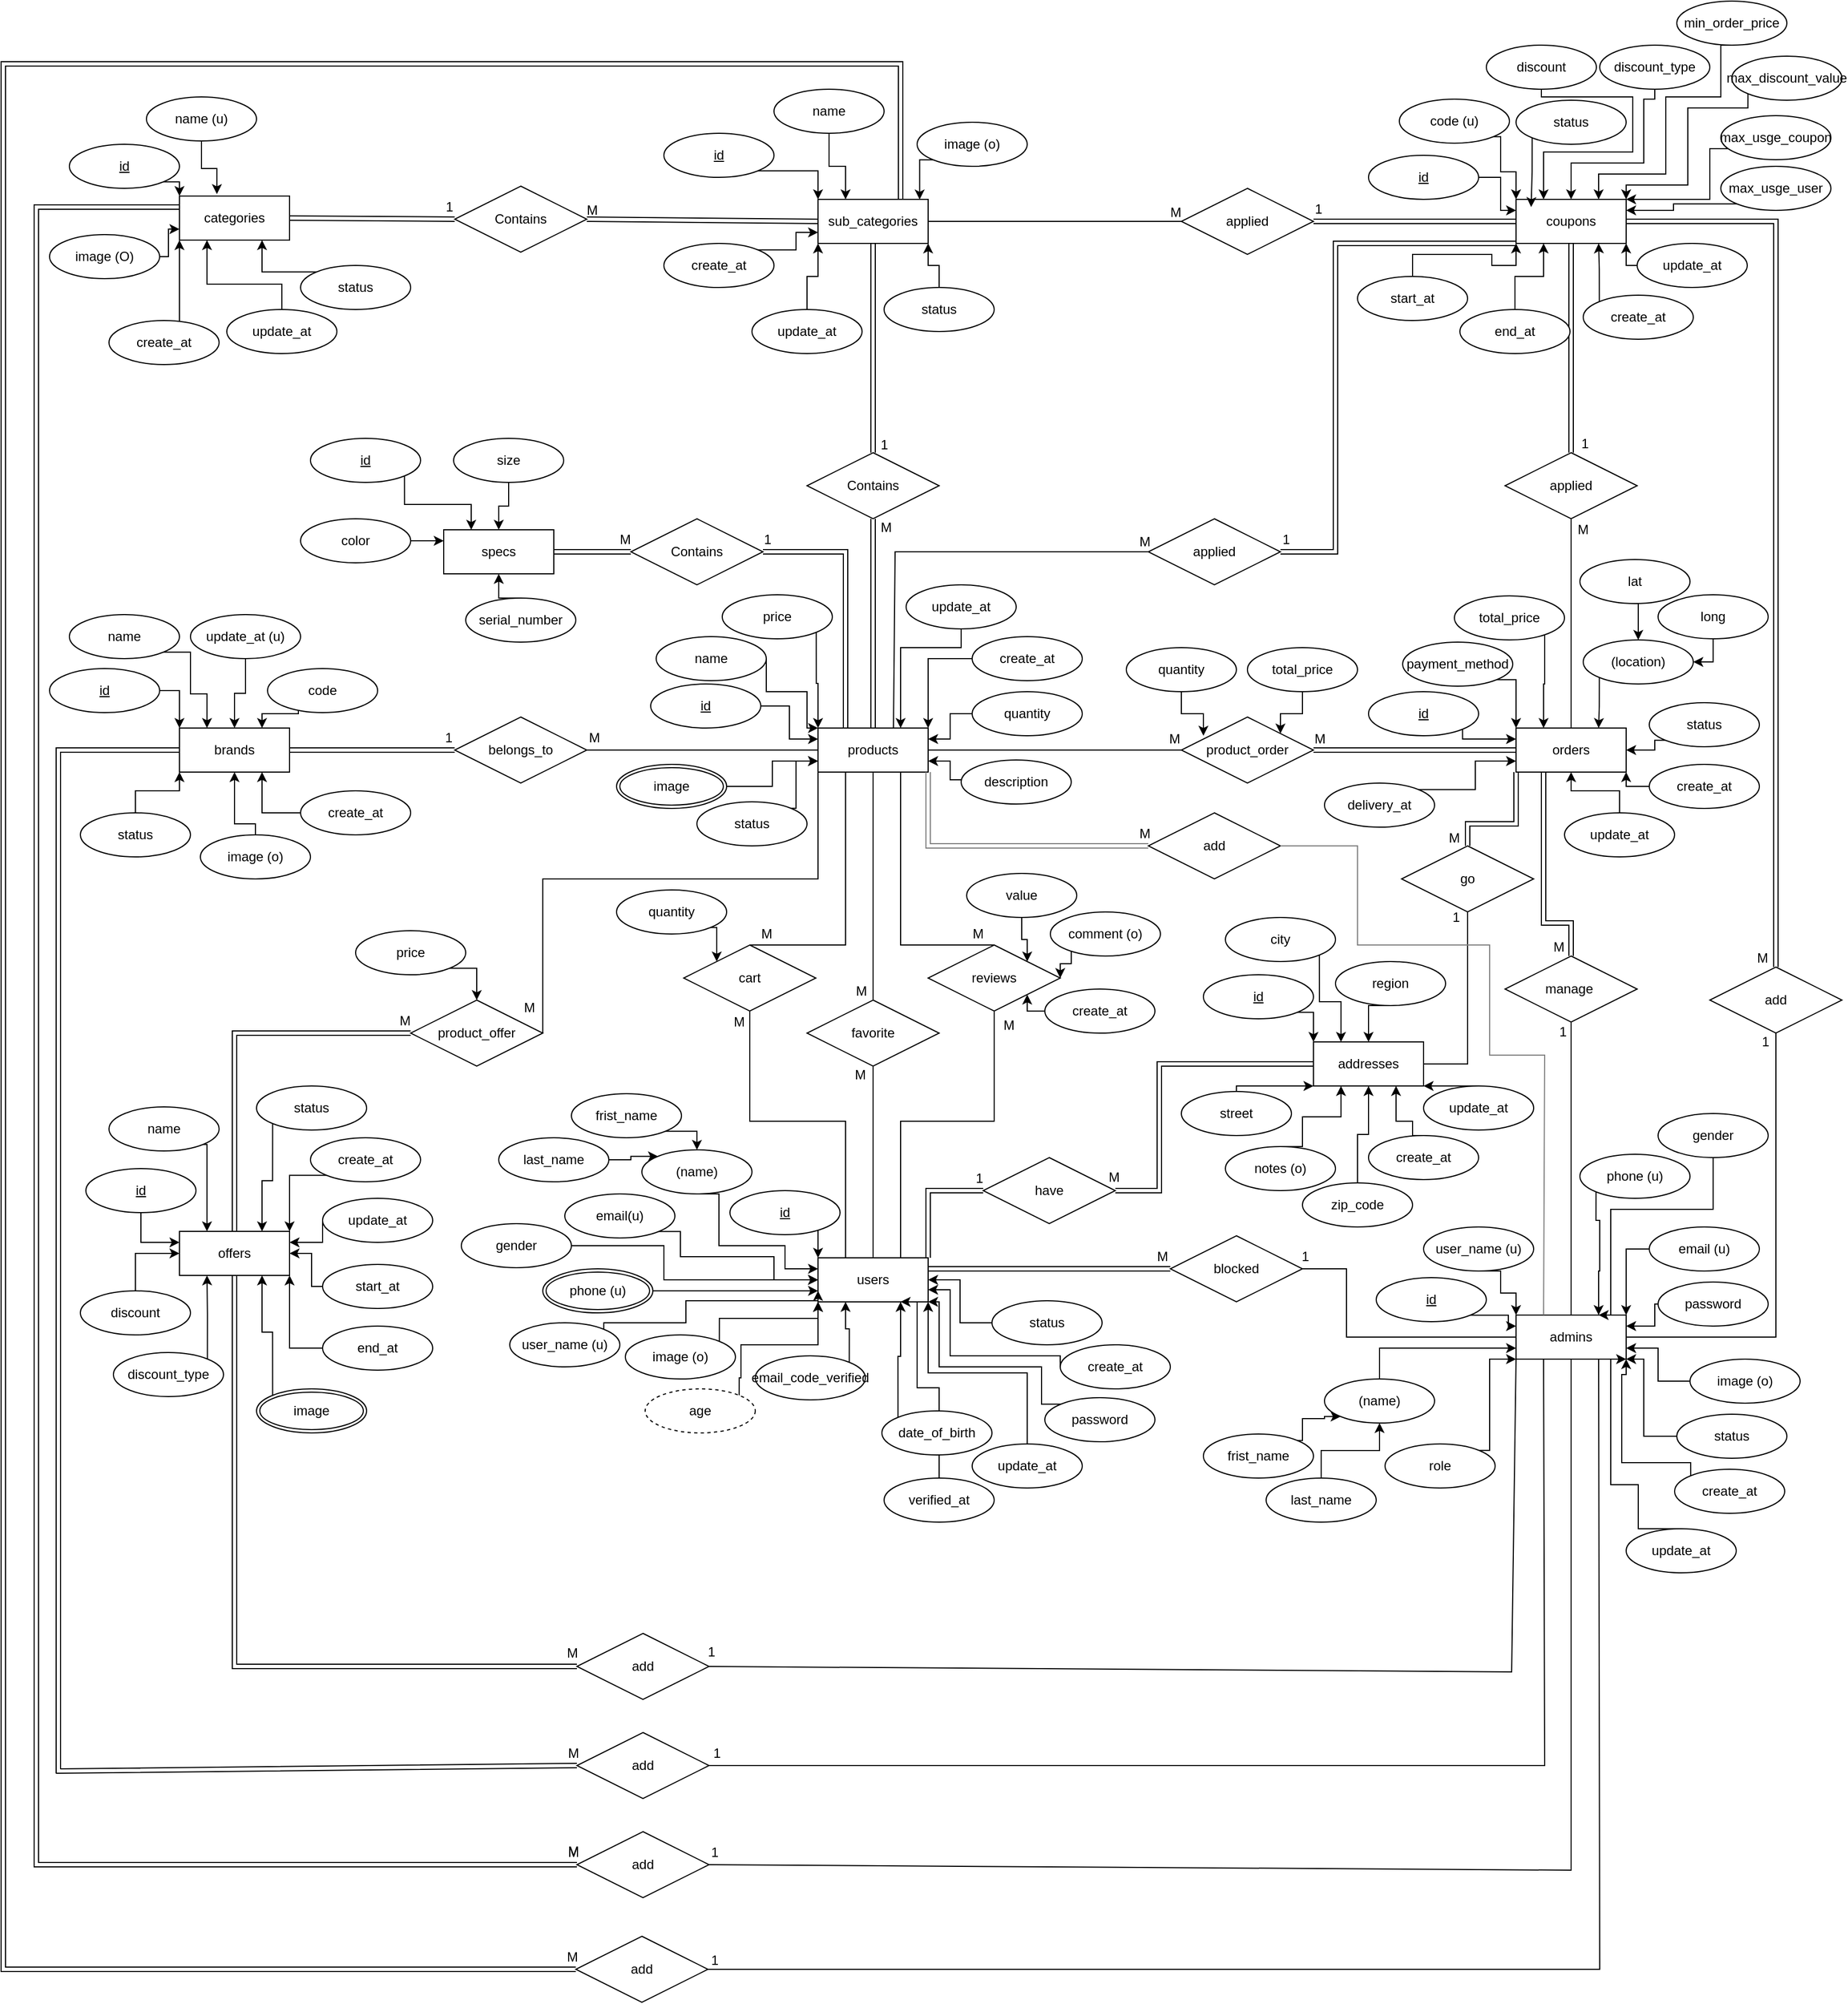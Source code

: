<mxfile version="20.8.16" type="device"><diagram name="Page-1" id="Haxk9JlisNWpVn2PdSVM"><mxGraphModel dx="3190" dy="1515" grid="1" gridSize="10" guides="1" tooltips="1" connect="1" arrows="1" fold="1" page="1" pageScale="1" pageWidth="850" pageHeight="1100" math="0" shadow="0"><root><mxCell id="0"/><mxCell id="1" parent="0"/><mxCell id="YAySPhG-6mXiUumERv-Z-1" value="admins" style="whiteSpace=wrap;html=1;align=center;" parent="1" vertex="1"><mxGeometry x="1394" y="1516" width="100" height="40" as="geometry"/></mxCell><mxCell id="YAySPhG-6mXiUumERv-Z-3" value="categories" style="whiteSpace=wrap;html=1;align=center;" parent="1" vertex="1"><mxGeometry x="180" y="500" width="100" height="40" as="geometry"/></mxCell><mxCell id="YAySPhG-6mXiUumERv-Z-4" value="brands" style="whiteSpace=wrap;html=1;align=center;" parent="1" vertex="1"><mxGeometry x="180" y="983" width="100" height="40" as="geometry"/></mxCell><mxCell id="YAySPhG-6mXiUumERv-Z-5" value="orders" style="whiteSpace=wrap;html=1;align=center;" parent="1" vertex="1"><mxGeometry x="1394" y="983" width="100" height="40" as="geometry"/></mxCell><mxCell id="YAySPhG-6mXiUumERv-Z-6" value="coupons" style="whiteSpace=wrap;html=1;align=center;" parent="1" vertex="1"><mxGeometry x="1394" y="503" width="100" height="40" as="geometry"/></mxCell><mxCell id="YAySPhG-6mXiUumERv-Z-7" value="specs" style="whiteSpace=wrap;html=1;align=center;" parent="1" vertex="1"><mxGeometry x="420" y="803" width="100" height="40" as="geometry"/></mxCell><mxCell id="YAySPhG-6mXiUumERv-Z-8" value="sub_categories" style="whiteSpace=wrap;html=1;align=center;" parent="1" vertex="1"><mxGeometry x="760" y="503" width="100" height="40" as="geometry"/></mxCell><mxCell id="YAySPhG-6mXiUumERv-Z-59" style="edgeStyle=orthogonalEdgeStyle;rounded=0;orthogonalLoop=1;jettySize=auto;html=1;exitX=1;exitY=1;exitDx=0;exitDy=0;entryX=0;entryY=0;entryDx=0;entryDy=0;" parent="1" source="YAySPhG-6mXiUumERv-Z-17" target="YAySPhG-6mXiUumERv-Z-3" edge="1"><mxGeometry relative="1" as="geometry"/></mxCell><mxCell id="YAySPhG-6mXiUumERv-Z-17" value="id" style="ellipse;whiteSpace=wrap;html=1;align=center;fontStyle=4;" parent="1" vertex="1"><mxGeometry x="80" y="453" width="100" height="40" as="geometry"/></mxCell><mxCell id="YAySPhG-6mXiUumERv-Z-64" style="edgeStyle=orthogonalEdgeStyle;rounded=0;orthogonalLoop=1;jettySize=auto;html=1;exitX=0;exitY=0;exitDx=0;exitDy=0;entryX=0.75;entryY=1;entryDx=0;entryDy=0;" parent="1" source="YAySPhG-6mXiUumERv-Z-18" target="YAySPhG-6mXiUumERv-Z-3" edge="1"><mxGeometry relative="1" as="geometry"/></mxCell><mxCell id="YAySPhG-6mXiUumERv-Z-18" value="status" style="ellipse;whiteSpace=wrap;html=1;align=center;" parent="1" vertex="1"><mxGeometry x="290" y="563" width="100" height="40" as="geometry"/></mxCell><mxCell id="YAySPhG-6mXiUumERv-Z-61" style="edgeStyle=orthogonalEdgeStyle;rounded=0;orthogonalLoop=1;jettySize=auto;html=1;exitX=1;exitY=0.5;exitDx=0;exitDy=0;entryX=0;entryY=0.75;entryDx=0;entryDy=0;" parent="1" source="YAySPhG-6mXiUumERv-Z-19" target="YAySPhG-6mXiUumERv-Z-3" edge="1"><mxGeometry relative="1" as="geometry"><Array as="points"><mxPoint x="170" y="555"/><mxPoint x="170" y="530"/></Array></mxGeometry></mxCell><mxCell id="YAySPhG-6mXiUumERv-Z-19" value="image (O)" style="ellipse;whiteSpace=wrap;html=1;align=center;" parent="1" vertex="1"><mxGeometry x="62" y="535" width="100" height="40" as="geometry"/></mxCell><mxCell id="YAySPhG-6mXiUumERv-Z-62" style="edgeStyle=orthogonalEdgeStyle;rounded=0;orthogonalLoop=1;jettySize=auto;html=1;exitX=1;exitY=0;exitDx=0;exitDy=0;entryX=0;entryY=1;entryDx=0;entryDy=0;" parent="1" source="YAySPhG-6mXiUumERv-Z-20" target="YAySPhG-6mXiUumERv-Z-3" edge="1"><mxGeometry relative="1" as="geometry"><Array as="points"><mxPoint x="180" y="619"/></Array></mxGeometry></mxCell><mxCell id="YAySPhG-6mXiUumERv-Z-20" value="create_at" style="ellipse;whiteSpace=wrap;html=1;align=center;" parent="1" vertex="1"><mxGeometry x="116" y="613" width="100" height="40" as="geometry"/></mxCell><mxCell id="YAySPhG-6mXiUumERv-Z-63" style="edgeStyle=orthogonalEdgeStyle;rounded=0;orthogonalLoop=1;jettySize=auto;html=1;exitX=0.5;exitY=0;exitDx=0;exitDy=0;entryX=0.25;entryY=1;entryDx=0;entryDy=0;" parent="1" source="YAySPhG-6mXiUumERv-Z-21" target="YAySPhG-6mXiUumERv-Z-3" edge="1"><mxGeometry relative="1" as="geometry"><Array as="points"><mxPoint x="273" y="580"/><mxPoint x="205" y="580"/></Array></mxGeometry></mxCell><mxCell id="YAySPhG-6mXiUumERv-Z-21" value="update_at" style="ellipse;whiteSpace=wrap;html=1;align=center;" parent="1" vertex="1"><mxGeometry x="223" y="603" width="100" height="40" as="geometry"/></mxCell><mxCell id="YAySPhG-6mXiUumERv-Z-77" style="edgeStyle=orthogonalEdgeStyle;rounded=0;orthogonalLoop=1;jettySize=auto;html=1;exitX=1;exitY=1;exitDx=0;exitDy=0;entryX=0;entryY=0;entryDx=0;entryDy=0;" parent="1" source="YAySPhG-6mXiUumERv-Z-65" target="YAySPhG-6mXiUumERv-Z-8" edge="1"><mxGeometry relative="1" as="geometry"/></mxCell><mxCell id="YAySPhG-6mXiUumERv-Z-65" value="id" style="ellipse;whiteSpace=wrap;html=1;align=center;fontStyle=4;" parent="1" vertex="1"><mxGeometry x="620" y="443" width="100" height="40" as="geometry"/></mxCell><mxCell id="YAySPhG-6mXiUumERv-Z-78" style="edgeStyle=orthogonalEdgeStyle;rounded=0;orthogonalLoop=1;jettySize=auto;html=1;exitX=0.5;exitY=1;exitDx=0;exitDy=0;entryX=0.25;entryY=0;entryDx=0;entryDy=0;" parent="1" source="YAySPhG-6mXiUumERv-Z-68" target="YAySPhG-6mXiUumERv-Z-8" edge="1"><mxGeometry relative="1" as="geometry"/></mxCell><mxCell id="YAySPhG-6mXiUumERv-Z-68" value="name" style="ellipse;whiteSpace=wrap;html=1;align=center;" parent="1" vertex="1"><mxGeometry x="720" y="403" width="100" height="40" as="geometry"/></mxCell><mxCell id="YAySPhG-6mXiUumERv-Z-74" style="edgeStyle=orthogonalEdgeStyle;rounded=0;orthogonalLoop=1;jettySize=auto;html=1;exitX=0.5;exitY=1;exitDx=0;exitDy=0;entryX=0.34;entryY=-0.044;entryDx=0;entryDy=0;entryPerimeter=0;" parent="1" source="YAySPhG-6mXiUumERv-Z-69" target="YAySPhG-6mXiUumERv-Z-3" edge="1"><mxGeometry relative="1" as="geometry"/></mxCell><mxCell id="YAySPhG-6mXiUumERv-Z-69" value="name (u)" style="ellipse;whiteSpace=wrap;html=1;align=center;" parent="1" vertex="1"><mxGeometry x="150" y="410" width="100" height="40" as="geometry"/></mxCell><mxCell id="YAySPhG-6mXiUumERv-Z-82" style="edgeStyle=orthogonalEdgeStyle;rounded=0;orthogonalLoop=1;jettySize=auto;html=1;exitX=0.5;exitY=0;exitDx=0;exitDy=0;entryX=0;entryY=1;entryDx=0;entryDy=0;" parent="1" source="YAySPhG-6mXiUumERv-Z-70" target="YAySPhG-6mXiUumERv-Z-8" edge="1"><mxGeometry relative="1" as="geometry"/></mxCell><mxCell id="YAySPhG-6mXiUumERv-Z-70" value="update_at" style="ellipse;whiteSpace=wrap;html=1;align=center;" parent="1" vertex="1"><mxGeometry x="700" y="603" width="100" height="40" as="geometry"/></mxCell><mxCell id="YAySPhG-6mXiUumERv-Z-81" style="edgeStyle=orthogonalEdgeStyle;rounded=0;orthogonalLoop=1;jettySize=auto;html=1;exitX=1;exitY=0;exitDx=0;exitDy=0;entryX=0;entryY=0.75;entryDx=0;entryDy=0;" parent="1" source="YAySPhG-6mXiUumERv-Z-71" target="YAySPhG-6mXiUumERv-Z-8" edge="1"><mxGeometry relative="1" as="geometry"/></mxCell><mxCell id="YAySPhG-6mXiUumERv-Z-71" value="create_at" style="ellipse;whiteSpace=wrap;html=1;align=center;" parent="1" vertex="1"><mxGeometry x="620" y="543" width="100" height="40" as="geometry"/></mxCell><mxCell id="YAySPhG-6mXiUumERv-Z-79" style="edgeStyle=orthogonalEdgeStyle;rounded=0;orthogonalLoop=1;jettySize=auto;html=1;exitX=0;exitY=1;exitDx=0;exitDy=0;entryX=0.923;entryY=0.004;entryDx=0;entryDy=0;entryPerimeter=0;" parent="1" source="YAySPhG-6mXiUumERv-Z-72" target="YAySPhG-6mXiUumERv-Z-8" edge="1"><mxGeometry relative="1" as="geometry"/></mxCell><mxCell id="YAySPhG-6mXiUumERv-Z-72" value="image (o)" style="ellipse;whiteSpace=wrap;html=1;align=center;" parent="1" vertex="1"><mxGeometry x="850" y="433" width="100" height="40" as="geometry"/></mxCell><mxCell id="YAySPhG-6mXiUumERv-Z-80" style="edgeStyle=orthogonalEdgeStyle;rounded=0;orthogonalLoop=1;jettySize=auto;html=1;exitX=0.5;exitY=0;exitDx=0;exitDy=0;entryX=1;entryY=1;entryDx=0;entryDy=0;" parent="1" source="YAySPhG-6mXiUumERv-Z-75" target="YAySPhG-6mXiUumERv-Z-8" edge="1"><mxGeometry relative="1" as="geometry"/></mxCell><mxCell id="YAySPhG-6mXiUumERv-Z-75" value="status" style="ellipse;whiteSpace=wrap;html=1;align=center;" parent="1" vertex="1"><mxGeometry x="820" y="583" width="100" height="40" as="geometry"/></mxCell><mxCell id="YAySPhG-6mXiUumERv-Z-83" value="Contains" style="shape=rhombus;perimeter=rhombusPerimeter;whiteSpace=wrap;html=1;align=center;" parent="1" vertex="1"><mxGeometry x="430" y="491" width="120" height="60" as="geometry"/></mxCell><mxCell id="YAySPhG-6mXiUumERv-Z-86" value="" style="shape=link;html=1;rounded=0;exitX=1;exitY=0.5;exitDx=0;exitDy=0;entryX=0;entryY=0.5;entryDx=0;entryDy=0;" parent="1" source="YAySPhG-6mXiUumERv-Z-3" target="YAySPhG-6mXiUumERv-Z-83" edge="1"><mxGeometry relative="1" as="geometry"><mxPoint x="320" y="423" as="sourcePoint"/><mxPoint x="480" y="423" as="targetPoint"/></mxGeometry></mxCell><mxCell id="YAySPhG-6mXiUumERv-Z-87" value="1" style="resizable=0;html=1;align=left;verticalAlign=bottom;" parent="YAySPhG-6mXiUumERv-Z-86" connectable="0" vertex="1"><mxGeometry x="-1" relative="1" as="geometry"><mxPoint x="140" y="-2" as="offset"/></mxGeometry></mxCell><mxCell id="YAySPhG-6mXiUumERv-Z-88" value="" style="resizable=0;html=1;align=right;verticalAlign=bottom;" parent="YAySPhG-6mXiUumERv-Z-86" connectable="0" vertex="1"><mxGeometry x="1" relative="1" as="geometry"/></mxCell><mxCell id="YAySPhG-6mXiUumERv-Z-91" value="" style="shape=link;html=1;rounded=0;exitX=1;exitY=0.5;exitDx=0;exitDy=0;entryX=0;entryY=0.5;entryDx=0;entryDy=0;" parent="1" source="YAySPhG-6mXiUumERv-Z-83" target="YAySPhG-6mXiUumERv-Z-8" edge="1"><mxGeometry relative="1" as="geometry"><mxPoint x="320" y="423" as="sourcePoint"/><mxPoint x="480" y="423" as="targetPoint"/></mxGeometry></mxCell><mxCell id="YAySPhG-6mXiUumERv-Z-92" value="M" style="resizable=0;html=1;align=right;verticalAlign=bottom;" parent="YAySPhG-6mXiUumERv-Z-91" connectable="0" vertex="1"><mxGeometry x="1" relative="1" as="geometry"><mxPoint x="-199" y="-1" as="offset"/></mxGeometry></mxCell><mxCell id="YAySPhG-6mXiUumERv-Z-110" value="products" style="whiteSpace=wrap;html=1;align=center;" parent="1" vertex="1"><mxGeometry x="760" y="983" width="100" height="40" as="geometry"/></mxCell><mxCell id="YAySPhG-6mXiUumERv-Z-115" value="Contains" style="shape=rhombus;perimeter=rhombusPerimeter;whiteSpace=wrap;html=1;align=center;" parent="1" vertex="1"><mxGeometry x="590" y="793" width="120" height="60" as="geometry"/></mxCell><mxCell id="YAySPhG-6mXiUumERv-Z-116" value="Contains" style="shape=rhombus;perimeter=rhombusPerimeter;whiteSpace=wrap;html=1;align=center;" parent="1" vertex="1"><mxGeometry x="750" y="733" width="120" height="60" as="geometry"/></mxCell><mxCell id="YAySPhG-6mXiUumERv-Z-119" value="" style="shape=link;html=1;rounded=0;exitX=1;exitY=0.5;exitDx=0;exitDy=0;entryX=0;entryY=0.5;entryDx=0;entryDy=0;" parent="1" source="YAySPhG-6mXiUumERv-Z-7" target="YAySPhG-6mXiUumERv-Z-115" edge="1"><mxGeometry relative="1" as="geometry"><mxPoint x="580" y="723" as="sourcePoint"/><mxPoint x="740" y="723" as="targetPoint"/></mxGeometry></mxCell><mxCell id="YAySPhG-6mXiUumERv-Z-120" value="M" style="resizable=0;html=1;align=left;verticalAlign=bottom;" parent="YAySPhG-6mXiUumERv-Z-119" connectable="0" vertex="1"><mxGeometry x="-1" relative="1" as="geometry"><mxPoint x="58" y="-3" as="offset"/></mxGeometry></mxCell><mxCell id="YAySPhG-6mXiUumERv-Z-122" value="" style="shape=link;html=1;rounded=0;exitX=1;exitY=0.5;exitDx=0;exitDy=0;entryX=0.25;entryY=0;entryDx=0;entryDy=0;" parent="1" source="YAySPhG-6mXiUumERv-Z-115" target="YAySPhG-6mXiUumERv-Z-110" edge="1"><mxGeometry relative="1" as="geometry"><mxPoint x="480" y="723" as="sourcePoint"/><mxPoint x="640" y="723" as="targetPoint"/><Array as="points"><mxPoint x="785" y="823"/></Array></mxGeometry></mxCell><mxCell id="YAySPhG-6mXiUumERv-Z-123" value="1" style="resizable=0;html=1;align=left;verticalAlign=bottom;" parent="YAySPhG-6mXiUumERv-Z-122" connectable="0" vertex="1"><mxGeometry x="-1" relative="1" as="geometry"><mxPoint x="-1" y="-3" as="offset"/></mxGeometry></mxCell><mxCell id="YAySPhG-6mXiUumERv-Z-125" value="" style="shape=link;html=1;rounded=0;entryX=0.5;entryY=1;entryDx=0;entryDy=0;exitX=0.5;exitY=0;exitDx=0;exitDy=0;" parent="1" source="YAySPhG-6mXiUumERv-Z-116" target="YAySPhG-6mXiUumERv-Z-8" edge="1"><mxGeometry relative="1" as="geometry"><mxPoint x="660" y="733" as="sourcePoint"/><mxPoint x="820" y="733" as="targetPoint"/></mxGeometry></mxCell><mxCell id="YAySPhG-6mXiUumERv-Z-126" value="1" style="resizable=0;html=1;align=left;verticalAlign=bottom;" parent="YAySPhG-6mXiUumERv-Z-125" connectable="0" vertex="1"><mxGeometry x="-1" relative="1" as="geometry"><mxPoint x="5" y="1" as="offset"/></mxGeometry></mxCell><mxCell id="YAySPhG-6mXiUumERv-Z-128" value="" style="shape=link;html=1;rounded=0;entryX=0.5;entryY=0;entryDx=0;entryDy=0;exitX=0.5;exitY=1;exitDx=0;exitDy=0;" parent="1" source="YAySPhG-6mXiUumERv-Z-116" target="YAySPhG-6mXiUumERv-Z-110" edge="1"><mxGeometry relative="1" as="geometry"><mxPoint x="820" y="743" as="sourcePoint"/><mxPoint x="820" y="553" as="targetPoint"/></mxGeometry></mxCell><mxCell id="YAySPhG-6mXiUumERv-Z-129" value="M" style="resizable=0;html=1;align=left;verticalAlign=bottom;" parent="YAySPhG-6mXiUumERv-Z-128" connectable="0" vertex="1"><mxGeometry x="-1" relative="1" as="geometry"><mxPoint x="5" y="16" as="offset"/></mxGeometry></mxCell><mxCell id="YAySPhG-6mXiUumERv-Z-130" value="applied" style="shape=rhombus;perimeter=rhombusPerimeter;whiteSpace=wrap;html=1;align=center;" parent="1" vertex="1"><mxGeometry x="1090" y="493" width="120" height="60" as="geometry"/></mxCell><mxCell id="YAySPhG-6mXiUumERv-Z-131" value="" style="endArrow=none;html=1;rounded=0;exitX=1;exitY=0.5;exitDx=0;exitDy=0;entryX=0;entryY=0.5;entryDx=0;entryDy=0;" parent="1" source="YAySPhG-6mXiUumERv-Z-8" target="YAySPhG-6mXiUumERv-Z-130" edge="1"><mxGeometry relative="1" as="geometry"><mxPoint x="1010" y="743" as="sourcePoint"/><mxPoint x="1170" y="743" as="targetPoint"/></mxGeometry></mxCell><mxCell id="YAySPhG-6mXiUumERv-Z-133" value="M" style="resizable=0;html=1;align=right;verticalAlign=bottom;" parent="1" connectable="0" vertex="1"><mxGeometry x="676.996" y="535" as="geometry"><mxPoint x="414" y="-12" as="offset"/></mxGeometry></mxCell><mxCell id="YAySPhG-6mXiUumERv-Z-134" value="1" style="resizable=0;html=1;align=right;verticalAlign=bottom;" parent="1" connectable="0" vertex="1"><mxGeometry x="806.996" y="534" as="geometry"><mxPoint x="412" y="-14" as="offset"/></mxGeometry></mxCell><mxCell id="YAySPhG-6mXiUumERv-Z-135" value="" style="shape=link;html=1;rounded=0;exitX=1;exitY=0.5;exitDx=0;exitDy=0;entryX=0;entryY=0.5;entryDx=0;entryDy=0;" parent="1" source="YAySPhG-6mXiUumERv-Z-130" target="YAySPhG-6mXiUumERv-Z-6" edge="1"><mxGeometry relative="1" as="geometry"><mxPoint x="1150" y="633" as="sourcePoint"/><mxPoint x="1310" y="633" as="targetPoint"/></mxGeometry></mxCell><mxCell id="YAySPhG-6mXiUumERv-Z-137" value="applied" style="shape=rhombus;perimeter=rhombusPerimeter;whiteSpace=wrap;html=1;align=center;" parent="1" vertex="1"><mxGeometry x="1060" y="793" width="120" height="60" as="geometry"/></mxCell><mxCell id="YAySPhG-6mXiUumERv-Z-140" value="" style="shape=link;html=1;rounded=0;entryX=0;entryY=1;entryDx=0;entryDy=0;exitX=1;exitY=0.5;exitDx=0;exitDy=0;" parent="1" source="YAySPhG-6mXiUumERv-Z-137" target="YAySPhG-6mXiUumERv-Z-6" edge="1"><mxGeometry relative="1" as="geometry"><mxPoint x="1050" y="953" as="sourcePoint"/><mxPoint x="1210" y="953" as="targetPoint"/><Array as="points"><mxPoint x="1230" y="823"/><mxPoint x="1230" y="543"/></Array></mxGeometry></mxCell><mxCell id="YAySPhG-6mXiUumERv-Z-141" value="1" style="resizable=0;html=1;align=left;verticalAlign=bottom;" parent="YAySPhG-6mXiUumERv-Z-140" connectable="0" vertex="1"><mxGeometry x="-1" relative="1" as="geometry"><mxPoint y="-3" as="offset"/></mxGeometry></mxCell><mxCell id="YAySPhG-6mXiUumERv-Z-147" value="" style="endArrow=none;html=1;rounded=0;entryX=0;entryY=0.5;entryDx=0;entryDy=0;exitX=0.685;exitY=0.014;exitDx=0;exitDy=0;exitPerimeter=0;" parent="1" source="YAySPhG-6mXiUumERv-Z-110" target="YAySPhG-6mXiUumERv-Z-137" edge="1"><mxGeometry relative="1" as="geometry"><mxPoint x="870" y="813" as="sourcePoint"/><mxPoint x="1030" y="813" as="targetPoint"/><Array as="points"><mxPoint x="830" y="823"/></Array></mxGeometry></mxCell><mxCell id="YAySPhG-6mXiUumERv-Z-148" value="applied" style="shape=rhombus;perimeter=rhombusPerimeter;whiteSpace=wrap;html=1;align=center;" parent="1" vertex="1"><mxGeometry x="1384" y="733" width="120" height="60" as="geometry"/></mxCell><mxCell id="YAySPhG-6mXiUumERv-Z-149" value="M" style="resizable=0;html=1;align=left;verticalAlign=bottom;" parent="1" connectable="0" vertex="1"><mxGeometry x="1050" y="822" as="geometry"/></mxCell><mxCell id="YAySPhG-6mXiUumERv-Z-150" value="" style="shape=link;html=1;rounded=0;exitX=0.5;exitY=0;exitDx=0;exitDy=0;entryX=0.5;entryY=1;entryDx=0;entryDy=0;" parent="1" source="YAySPhG-6mXiUumERv-Z-148" target="YAySPhG-6mXiUumERv-Z-6" edge="1"><mxGeometry relative="1" as="geometry"><mxPoint x="1130" y="803" as="sourcePoint"/><mxPoint x="1290" y="803" as="targetPoint"/></mxGeometry></mxCell><mxCell id="YAySPhG-6mXiUumERv-Z-151" value="1" style="resizable=0;html=1;align=right;verticalAlign=bottom;" parent="YAySPhG-6mXiUumERv-Z-150" connectable="0" vertex="1"><mxGeometry x="1" relative="1" as="geometry"><mxPoint x="16" y="190" as="offset"/></mxGeometry></mxCell><mxCell id="YAySPhG-6mXiUumERv-Z-152" value="" style="endArrow=none;html=1;rounded=0;entryX=0.5;entryY=1;entryDx=0;entryDy=0;exitX=0.5;exitY=0;exitDx=0;exitDy=0;" parent="1" source="YAySPhG-6mXiUumERv-Z-5" target="YAySPhG-6mXiUumERv-Z-148" edge="1"><mxGeometry relative="1" as="geometry"><mxPoint x="1130" y="803" as="sourcePoint"/><mxPoint x="1290" y="803" as="targetPoint"/></mxGeometry></mxCell><mxCell id="YAySPhG-6mXiUumERv-Z-153" value="M" style="resizable=0;html=1;align=right;verticalAlign=bottom;" parent="1" connectable="0" vertex="1"><mxGeometry x="1467" y="732" as="geometry"><mxPoint x="-7" y="79" as="offset"/></mxGeometry></mxCell><mxCell id="YAySPhG-6mXiUumERv-Z-154" value="users" style="whiteSpace=wrap;html=1;align=center;" parent="1" vertex="1"><mxGeometry x="760" y="1464" width="100" height="40" as="geometry"/></mxCell><mxCell id="YAySPhG-6mXiUumERv-Z-155" value="offers" style="whiteSpace=wrap;html=1;align=center;" parent="1" vertex="1"><mxGeometry x="180" y="1440" width="100" height="40" as="geometry"/></mxCell><mxCell id="YAySPhG-6mXiUumERv-Z-156" value="add" style="shape=rhombus;perimeter=rhombusPerimeter;whiteSpace=wrap;html=1;align=center;" parent="1" vertex="1"><mxGeometry x="1570" y="1200" width="120" height="60" as="geometry"/></mxCell><mxCell id="YAySPhG-6mXiUumERv-Z-157" value="" style="shape=link;html=1;rounded=0;exitX=1;exitY=0.5;exitDx=0;exitDy=0;entryX=0.5;entryY=0;entryDx=0;entryDy=0;" parent="1" source="YAySPhG-6mXiUumERv-Z-6" target="YAySPhG-6mXiUumERv-Z-156" edge="1"><mxGeometry relative="1" as="geometry"><mxPoint x="1370" y="873" as="sourcePoint"/><mxPoint x="1530" y="873" as="targetPoint"/><Array as="points"><mxPoint x="1630" y="523"/></Array></mxGeometry></mxCell><mxCell id="YAySPhG-6mXiUumERv-Z-158" value="M" style="resizable=0;html=1;align=right;verticalAlign=bottom;" parent="YAySPhG-6mXiUumERv-Z-157" connectable="0" vertex="1"><mxGeometry x="1" relative="1" as="geometry"><mxPoint x="-7" as="offset"/></mxGeometry></mxCell><mxCell id="YAySPhG-6mXiUumERv-Z-159" value="" style="endArrow=none;html=1;rounded=0;entryX=0.5;entryY=1;entryDx=0;entryDy=0;exitX=1;exitY=0.5;exitDx=0;exitDy=0;" parent="1" source="YAySPhG-6mXiUumERv-Z-1" target="YAySPhG-6mXiUumERv-Z-156" edge="1"><mxGeometry relative="1" as="geometry"><mxPoint x="1530" y="1233" as="sourcePoint"/><mxPoint x="1690" y="1233" as="targetPoint"/><Array as="points"><mxPoint x="1630" y="1536"/></Array></mxGeometry></mxCell><mxCell id="YAySPhG-6mXiUumERv-Z-161" value="add" style="shape=rhombus;perimeter=rhombusPerimeter;whiteSpace=wrap;html=1;align=center;" parent="1" vertex="1"><mxGeometry x="541" y="1895" width="120" height="60" as="geometry"/></mxCell><mxCell id="YAySPhG-6mXiUumERv-Z-162" value="add" style="shape=rhombus;perimeter=rhombusPerimeter;whiteSpace=wrap;html=1;align=center;" parent="1" vertex="1"><mxGeometry x="541" y="1985" width="120" height="60" as="geometry"/></mxCell><mxCell id="YAySPhG-6mXiUumERv-Z-163" value="add" style="shape=rhombus;perimeter=rhombusPerimeter;whiteSpace=wrap;html=1;align=center;" parent="1" vertex="1"><mxGeometry x="541" y="1805" width="120" height="60" as="geometry"/></mxCell><mxCell id="YAySPhG-6mXiUumERv-Z-167" value="" style="shape=link;html=1;rounded=0;exitX=0;exitY=0.5;exitDx=0;exitDy=0;entryX=0;entryY=0.5;entryDx=0;entryDy=0;" parent="1" source="YAySPhG-6mXiUumERv-Z-161" target="YAySPhG-6mXiUumERv-Z-4" edge="1"><mxGeometry relative="1" as="geometry"><mxPoint x="480" y="1273" as="sourcePoint"/><mxPoint x="640" y="1273" as="targetPoint"/><Array as="points"><mxPoint x="70" y="1930"/><mxPoint x="70" y="1003"/></Array></mxGeometry></mxCell><mxCell id="YAySPhG-6mXiUumERv-Z-168" value="M" style="resizable=0;html=1;align=left;verticalAlign=bottom;" parent="YAySPhG-6mXiUumERv-Z-167" connectable="0" vertex="1"><mxGeometry x="-1" relative="1" as="geometry"><mxPoint x="-10" y="-3" as="offset"/></mxGeometry></mxCell><mxCell id="YAySPhG-6mXiUumERv-Z-170" value="" style="endArrow=none;html=1;rounded=0;exitX=1;exitY=0.5;exitDx=0;exitDy=0;entryX=0.25;entryY=1;entryDx=0;entryDy=0;" parent="1" source="YAySPhG-6mXiUumERv-Z-161" target="YAySPhG-6mXiUumERv-Z-1" edge="1"><mxGeometry relative="1" as="geometry"><mxPoint x="670" y="1483" as="sourcePoint"/><mxPoint x="830" y="1483" as="targetPoint"/><Array as="points"><mxPoint x="1420" y="1925"/></Array></mxGeometry></mxCell><mxCell id="YAySPhG-6mXiUumERv-Z-171" value="" style="shape=link;html=1;rounded=0;exitX=0;exitY=0.5;exitDx=0;exitDy=0;entryX=0.5;entryY=1;entryDx=0;entryDy=0;" parent="1" source="YAySPhG-6mXiUumERv-Z-163" target="YAySPhG-6mXiUumERv-Z-155" edge="1"><mxGeometry relative="1" as="geometry"><mxPoint x="290" y="1483" as="sourcePoint"/><mxPoint x="450" y="1483" as="targetPoint"/><Array as="points"><mxPoint x="230" y="1835"/></Array></mxGeometry></mxCell><mxCell id="YAySPhG-6mXiUumERv-Z-172" value="M" style="resizable=0;html=1;align=left;verticalAlign=bottom;" parent="YAySPhG-6mXiUumERv-Z-171" connectable="0" vertex="1"><mxGeometry x="-1" relative="1" as="geometry"><mxPoint x="-11" y="-4" as="offset"/></mxGeometry></mxCell><mxCell id="YAySPhG-6mXiUumERv-Z-174" value="" style="endArrow=none;html=1;rounded=0;entryX=0;entryY=1;entryDx=0;entryDy=0;exitX=1;exitY=0.5;exitDx=0;exitDy=0;" parent="1" source="YAySPhG-6mXiUumERv-Z-163" target="YAySPhG-6mXiUumERv-Z-1" edge="1"><mxGeometry relative="1" as="geometry"><mxPoint x="460" y="1503" as="sourcePoint"/><mxPoint x="620" y="1503" as="targetPoint"/><Array as="points"><mxPoint x="1390" y="1840"/></Array></mxGeometry></mxCell><mxCell id="YAySPhG-6mXiUumERv-Z-175" value="M" style="resizable=0;html=1;align=left;verticalAlign=bottom;" parent="1" connectable="0" vertex="1"><mxGeometry x="663" y="2019" as="geometry"><mxPoint x="-132" y="-8" as="offset"/></mxGeometry></mxCell><mxCell id="YAySPhG-6mXiUumERv-Z-176" value="belongs_to" style="shape=rhombus;perimeter=rhombusPerimeter;whiteSpace=wrap;html=1;align=center;" parent="1" vertex="1"><mxGeometry x="430" y="973" width="120" height="60" as="geometry"/></mxCell><mxCell id="YAySPhG-6mXiUumERv-Z-177" value="" style="shape=link;html=1;rounded=0;exitX=1;exitY=0.5;exitDx=0;exitDy=0;entryX=0;entryY=0.5;entryDx=0;entryDy=0;" parent="1" source="YAySPhG-6mXiUumERv-Z-4" target="YAySPhG-6mXiUumERv-Z-176" edge="1"><mxGeometry relative="1" as="geometry"><mxPoint x="450" y="1090" as="sourcePoint"/><mxPoint x="610" y="1090" as="targetPoint"/></mxGeometry></mxCell><mxCell id="YAySPhG-6mXiUumERv-Z-179" value="M" style="resizable=0;html=1;align=right;verticalAlign=bottom;" parent="YAySPhG-6mXiUumERv-Z-177" connectable="0" vertex="1"><mxGeometry x="1" relative="1" as="geometry"><mxPoint x="132" y="-3" as="offset"/></mxGeometry></mxCell><mxCell id="YAySPhG-6mXiUumERv-Z-180" value="" style="endArrow=none;html=1;rounded=0;entryX=0;entryY=0.5;entryDx=0;entryDy=0;exitX=1;exitY=0.5;exitDx=0;exitDy=0;" parent="1" source="YAySPhG-6mXiUumERv-Z-176" target="YAySPhG-6mXiUumERv-Z-110" edge="1"><mxGeometry relative="1" as="geometry"><mxPoint x="320" y="1030" as="sourcePoint"/><mxPoint x="480" y="1030" as="targetPoint"/></mxGeometry></mxCell><mxCell id="YAySPhG-6mXiUumERv-Z-181" value="1" style="resizable=0;html=1;align=right;verticalAlign=bottom;" parent="1" connectable="0" vertex="1"><mxGeometry x="428" y="1000" as="geometry"/></mxCell><mxCell id="YAySPhG-6mXiUumERv-Z-183" value="product_order" style="shape=rhombus;perimeter=rhombusPerimeter;whiteSpace=wrap;html=1;align=center;" parent="1" vertex="1"><mxGeometry x="1090" y="973" width="120" height="60" as="geometry"/></mxCell><mxCell id="YAySPhG-6mXiUumERv-Z-184" value="" style="shape=link;html=1;rounded=0;exitX=1;exitY=0.5;exitDx=0;exitDy=0;entryX=0;entryY=0.5;entryDx=0;entryDy=0;" parent="1" source="YAySPhG-6mXiUumERv-Z-183" target="YAySPhG-6mXiUumERv-Z-5" edge="1"><mxGeometry relative="1" as="geometry"><mxPoint x="1180" y="990" as="sourcePoint"/><mxPoint x="1340" y="990" as="targetPoint"/></mxGeometry></mxCell><mxCell id="YAySPhG-6mXiUumERv-Z-185" value="M" style="resizable=0;html=1;align=left;verticalAlign=bottom;" parent="YAySPhG-6mXiUumERv-Z-184" connectable="0" vertex="1"><mxGeometry x="-1" relative="1" as="geometry"><mxPoint x="-1" y="-2" as="offset"/></mxGeometry></mxCell><mxCell id="YAySPhG-6mXiUumERv-Z-187" value="" style="endArrow=none;html=1;rounded=0;exitX=1;exitY=0.5;exitDx=0;exitDy=0;entryX=0;entryY=0.5;entryDx=0;entryDy=0;" parent="1" source="YAySPhG-6mXiUumERv-Z-110" target="YAySPhG-6mXiUumERv-Z-183" edge="1"><mxGeometry relative="1" as="geometry"><mxPoint x="940" y="990" as="sourcePoint"/><mxPoint x="1100" y="990" as="targetPoint"/></mxGeometry></mxCell><mxCell id="YAySPhG-6mXiUumERv-Z-188" value="M" style="resizable=0;html=1;align=left;verticalAlign=bottom;" parent="1" connectable="0" vertex="1"><mxGeometry x="1225" y="1016.0" as="geometry"><mxPoint x="-148" y="-15" as="offset"/></mxGeometry></mxCell><mxCell id="YAySPhG-6mXiUumERv-Z-191" style="edgeStyle=orthogonalEdgeStyle;rounded=0;orthogonalLoop=1;jettySize=auto;html=1;exitX=0.5;exitY=1;exitDx=0;exitDy=0;entryX=0.167;entryY=0.283;entryDx=0;entryDy=0;entryPerimeter=0;" parent="1" source="YAySPhG-6mXiUumERv-Z-189" target="YAySPhG-6mXiUumERv-Z-183" edge="1"><mxGeometry relative="1" as="geometry"/></mxCell><mxCell id="YAySPhG-6mXiUumERv-Z-189" value="quantity" style="ellipse;whiteSpace=wrap;html=1;align=center;" parent="1" vertex="1"><mxGeometry x="1040" y="910" width="100" height="40" as="geometry"/></mxCell><mxCell id="YAySPhG-6mXiUumERv-Z-192" style="edgeStyle=orthogonalEdgeStyle;rounded=0;orthogonalLoop=1;jettySize=auto;html=1;exitX=0.5;exitY=1;exitDx=0;exitDy=0;entryX=1;entryY=0;entryDx=0;entryDy=0;" parent="1" source="YAySPhG-6mXiUumERv-Z-190" target="YAySPhG-6mXiUumERv-Z-183" edge="1"><mxGeometry relative="1" as="geometry"/></mxCell><mxCell id="YAySPhG-6mXiUumERv-Z-190" value="total_price" style="ellipse;whiteSpace=wrap;html=1;align=center;" parent="1" vertex="1"><mxGeometry x="1150" y="910" width="100" height="40" as="geometry"/></mxCell><mxCell id="YAySPhG-6mXiUumERv-Z-193" value="reviews" style="shape=rhombus;perimeter=rhombusPerimeter;whiteSpace=wrap;html=1;align=center;" parent="1" vertex="1"><mxGeometry x="860" y="1180" width="120" height="60" as="geometry"/></mxCell><mxCell id="YAySPhG-6mXiUumERv-Z-194" value="product_offer" style="shape=rhombus;perimeter=rhombusPerimeter;whiteSpace=wrap;html=1;align=center;" parent="1" vertex="1"><mxGeometry x="390" y="1230" width="120" height="60" as="geometry"/></mxCell><mxCell id="YAySPhG-6mXiUumERv-Z-197" value="addresses" style="whiteSpace=wrap;html=1;align=center;" parent="1" vertex="1"><mxGeometry x="1210" y="1268" width="100" height="40" as="geometry"/></mxCell><mxCell id="YAySPhG-6mXiUumERv-Z-198" value="have" style="shape=rhombus;perimeter=rhombusPerimeter;whiteSpace=wrap;html=1;align=center;" parent="1" vertex="1"><mxGeometry x="910" y="1373" width="120" height="60" as="geometry"/></mxCell><mxCell id="YAySPhG-6mXiUumERv-Z-199" value="manage&amp;nbsp;" style="shape=rhombus;perimeter=rhombusPerimeter;whiteSpace=wrap;html=1;align=center;" parent="1" vertex="1"><mxGeometry x="1384" y="1190" width="120" height="60" as="geometry"/></mxCell><mxCell id="YAySPhG-6mXiUumERv-Z-200" value="go" style="shape=rhombus;perimeter=rhombusPerimeter;whiteSpace=wrap;html=1;align=center;" parent="1" vertex="1"><mxGeometry x="1290" y="1090" width="120" height="60" as="geometry"/></mxCell><mxCell id="YAySPhG-6mXiUumERv-Z-201" value="blocked" style="shape=rhombus;perimeter=rhombusPerimeter;whiteSpace=wrap;html=1;align=center;" parent="1" vertex="1"><mxGeometry x="1080" y="1444" width="120" height="60" as="geometry"/></mxCell><mxCell id="xX9kvGEDOxxltft6L2KU-1" value="favorite" style="shape=rhombus;perimeter=rhombusPerimeter;whiteSpace=wrap;html=1;align=center;" parent="1" vertex="1"><mxGeometry x="750" y="1230" width="120" height="60" as="geometry"/></mxCell><mxCell id="xX9kvGEDOxxltft6L2KU-2" value="cart" style="shape=rhombus;perimeter=rhombusPerimeter;whiteSpace=wrap;html=1;align=center;" parent="1" vertex="1"><mxGeometry x="638" y="1180" width="120" height="60" as="geometry"/></mxCell><mxCell id="xX9kvGEDOxxltft6L2KU-8" style="edgeStyle=orthogonalEdgeStyle;rounded=0;orthogonalLoop=1;jettySize=auto;html=1;exitX=0;exitY=0.5;exitDx=0;exitDy=0;entryX=1;entryY=1;entryDx=0;entryDy=0;" parent="1" source="xX9kvGEDOxxltft6L2KU-3" target="YAySPhG-6mXiUumERv-Z-193" edge="1"><mxGeometry relative="1" as="geometry"/></mxCell><mxCell id="xX9kvGEDOxxltft6L2KU-3" value="create_at" style="ellipse;whiteSpace=wrap;html=1;align=center;" parent="1" vertex="1"><mxGeometry x="966" y="1220" width="100" height="40" as="geometry"/></mxCell><mxCell id="xX9kvGEDOxxltft6L2KU-7" style="edgeStyle=orthogonalEdgeStyle;rounded=0;orthogonalLoop=1;jettySize=auto;html=1;exitX=0;exitY=1;exitDx=0;exitDy=0;entryX=1;entryY=0.5;entryDx=0;entryDy=0;" parent="1" source="xX9kvGEDOxxltft6L2KU-4" target="YAySPhG-6mXiUumERv-Z-193" edge="1"><mxGeometry relative="1" as="geometry"><Array as="points"><mxPoint x="986" y="1160"/><mxPoint x="990" y="1160"/><mxPoint x="990" y="1197"/><mxPoint x="980" y="1197"/></Array></mxGeometry></mxCell><mxCell id="xX9kvGEDOxxltft6L2KU-4" value="comment (o)" style="ellipse;whiteSpace=wrap;html=1;align=center;" parent="1" vertex="1"><mxGeometry x="971" y="1150" width="100" height="40" as="geometry"/></mxCell><mxCell id="xX9kvGEDOxxltft6L2KU-6" style="edgeStyle=orthogonalEdgeStyle;rounded=0;orthogonalLoop=1;jettySize=auto;html=1;exitX=0.5;exitY=1;exitDx=0;exitDy=0;entryX=1;entryY=0;entryDx=0;entryDy=0;" parent="1" source="xX9kvGEDOxxltft6L2KU-5" target="YAySPhG-6mXiUumERv-Z-193" edge="1"><mxGeometry relative="1" as="geometry"/></mxCell><mxCell id="xX9kvGEDOxxltft6L2KU-5" value="value" style="ellipse;whiteSpace=wrap;html=1;align=center;" parent="1" vertex="1"><mxGeometry x="895" y="1115" width="100" height="40" as="geometry"/></mxCell><mxCell id="xX9kvGEDOxxltft6L2KU-9" value="" style="endArrow=none;html=1;rounded=0;entryX=0.5;entryY=1;entryDx=0;entryDy=0;exitX=0.75;exitY=0;exitDx=0;exitDy=0;" parent="1" source="YAySPhG-6mXiUumERv-Z-154" target="YAySPhG-6mXiUumERv-Z-193" edge="1"><mxGeometry width="50" height="50" relative="1" as="geometry"><mxPoint x="730" y="1260" as="sourcePoint"/><mxPoint x="780" y="1210" as="targetPoint"/><Array as="points"><mxPoint x="835" y="1340"/><mxPoint x="920" y="1340"/></Array></mxGeometry></mxCell><mxCell id="xX9kvGEDOxxltft6L2KU-10" value="" style="endArrow=none;html=1;rounded=0;entryX=0.75;entryY=1;entryDx=0;entryDy=0;exitX=0.5;exitY=0;exitDx=0;exitDy=0;" parent="1" source="YAySPhG-6mXiUumERv-Z-193" target="YAySPhG-6mXiUumERv-Z-110" edge="1"><mxGeometry width="50" height="50" relative="1" as="geometry"><mxPoint x="730" y="1260" as="sourcePoint"/><mxPoint x="780" y="1210" as="targetPoint"/><Array as="points"><mxPoint x="835" y="1180"/></Array></mxGeometry></mxCell><mxCell id="xX9kvGEDOxxltft6L2KU-11" value="M" style="text;html=1;align=center;verticalAlign=middle;resizable=0;points=[];autosize=1;strokeColor=none;fillColor=none;" parent="1" vertex="1"><mxGeometry x="890" y="1155" width="30" height="30" as="geometry"/></mxCell><mxCell id="xX9kvGEDOxxltft6L2KU-12" value="M" style="text;html=1;align=center;verticalAlign=middle;resizable=0;points=[];autosize=1;strokeColor=none;fillColor=none;" parent="1" vertex="1"><mxGeometry x="918" y="1238" width="30" height="30" as="geometry"/></mxCell><mxCell id="xX9kvGEDOxxltft6L2KU-14" value="" style="endArrow=none;html=1;rounded=0;entryX=0.5;entryY=0;entryDx=0;entryDy=0;exitX=0.5;exitY=1;exitDx=0;exitDy=0;" parent="1" source="YAySPhG-6mXiUumERv-Z-110" target="xX9kvGEDOxxltft6L2KU-1" edge="1"><mxGeometry width="50" height="50" relative="1" as="geometry"><mxPoint x="810" y="1340" as="sourcePoint"/><mxPoint x="860" y="1290" as="targetPoint"/></mxGeometry></mxCell><mxCell id="xX9kvGEDOxxltft6L2KU-15" value="" style="endArrow=none;html=1;rounded=0;exitX=0.5;exitY=0;exitDx=0;exitDy=0;entryX=0.5;entryY=1;entryDx=0;entryDy=0;" parent="1" source="YAySPhG-6mXiUumERv-Z-154" target="xX9kvGEDOxxltft6L2KU-1" edge="1"><mxGeometry width="50" height="50" relative="1" as="geometry"><mxPoint x="810" y="1363" as="sourcePoint"/><mxPoint x="810" y="1313" as="targetPoint"/></mxGeometry></mxCell><mxCell id="xX9kvGEDOxxltft6L2KU-16" value="M" style="text;html=1;align=center;verticalAlign=middle;resizable=0;points=[];autosize=1;strokeColor=none;fillColor=none;" parent="1" vertex="1"><mxGeometry x="784" y="1207" width="30" height="30" as="geometry"/></mxCell><mxCell id="xX9kvGEDOxxltft6L2KU-17" value="M" style="text;html=1;align=center;verticalAlign=middle;resizable=0;points=[];autosize=1;strokeColor=none;fillColor=none;" parent="1" vertex="1"><mxGeometry x="783" y="1283" width="30" height="30" as="geometry"/></mxCell><mxCell id="xX9kvGEDOxxltft6L2KU-18" value="" style="endArrow=none;html=1;rounded=0;entryX=0.25;entryY=1;entryDx=0;entryDy=0;exitX=0.5;exitY=0;exitDx=0;exitDy=0;" parent="1" source="xX9kvGEDOxxltft6L2KU-2" target="YAySPhG-6mXiUumERv-Z-110" edge="1"><mxGeometry width="50" height="50" relative="1" as="geometry"><mxPoint x="730" y="1130" as="sourcePoint"/><mxPoint x="780" y="1080" as="targetPoint"/><Array as="points"><mxPoint x="785" y="1180"/></Array></mxGeometry></mxCell><mxCell id="xX9kvGEDOxxltft6L2KU-19" value="" style="endArrow=none;html=1;rounded=0;exitX=0.25;exitY=0;exitDx=0;exitDy=0;entryX=0.5;entryY=1;entryDx=0;entryDy=0;" parent="1" source="YAySPhG-6mXiUumERv-Z-154" target="xX9kvGEDOxxltft6L2KU-2" edge="1"><mxGeometry width="50" height="50" relative="1" as="geometry"><mxPoint x="620" y="1250" as="sourcePoint"/><mxPoint x="670" y="1200" as="targetPoint"/><Array as="points"><mxPoint x="785" y="1340"/><mxPoint x="698" y="1340"/></Array></mxGeometry></mxCell><mxCell id="xX9kvGEDOxxltft6L2KU-21" style="edgeStyle=orthogonalEdgeStyle;rounded=0;orthogonalLoop=1;jettySize=auto;html=1;exitX=1;exitY=1;exitDx=0;exitDy=0;entryX=0;entryY=0;entryDx=0;entryDy=0;" parent="1" source="xX9kvGEDOxxltft6L2KU-20" target="xX9kvGEDOxxltft6L2KU-2" edge="1"><mxGeometry relative="1" as="geometry"/></mxCell><mxCell id="xX9kvGEDOxxltft6L2KU-20" value="quantity" style="ellipse;whiteSpace=wrap;html=1;align=center;" parent="1" vertex="1"><mxGeometry x="577" y="1130" width="100" height="40" as="geometry"/></mxCell><mxCell id="xX9kvGEDOxxltft6L2KU-22" value="M" style="text;html=1;align=center;verticalAlign=middle;resizable=0;points=[];autosize=1;strokeColor=none;fillColor=none;" parent="1" vertex="1"><mxGeometry x="673" y="1235" width="30" height="30" as="geometry"/></mxCell><mxCell id="xX9kvGEDOxxltft6L2KU-23" value="M" style="text;html=1;align=center;verticalAlign=middle;resizable=0;points=[];autosize=1;strokeColor=none;fillColor=none;" parent="1" vertex="1"><mxGeometry x="698" y="1155" width="30" height="30" as="geometry"/></mxCell><mxCell id="xX9kvGEDOxxltft6L2KU-24" value="" style="shape=link;html=1;rounded=0;exitX=0.5;exitY=0;exitDx=0;exitDy=0;entryX=0;entryY=0.5;entryDx=0;entryDy=0;" parent="1" source="YAySPhG-6mXiUumERv-Z-155" target="YAySPhG-6mXiUumERv-Z-194" edge="1"><mxGeometry relative="1" as="geometry"><mxPoint x="420" y="1280" as="sourcePoint"/><mxPoint x="580" y="1280" as="targetPoint"/><Array as="points"><mxPoint x="230" y="1260"/></Array></mxGeometry></mxCell><mxCell id="xX9kvGEDOxxltft6L2KU-26" value="M" style="resizable=0;html=1;align=right;verticalAlign=bottom;" parent="xX9kvGEDOxxltft6L2KU-24" connectable="0" vertex="1"><mxGeometry x="1" relative="1" as="geometry"><mxPoint y="-3" as="offset"/></mxGeometry></mxCell><mxCell id="xX9kvGEDOxxltft6L2KU-28" value="" style="endArrow=none;html=1;rounded=0;entryX=0;entryY=1;entryDx=0;entryDy=0;exitX=1;exitY=0.5;exitDx=0;exitDy=0;" parent="1" source="YAySPhG-6mXiUumERv-Z-194" target="YAySPhG-6mXiUumERv-Z-110" edge="1"><mxGeometry relative="1" as="geometry"><mxPoint x="440" y="1200" as="sourcePoint"/><mxPoint x="600" y="1200" as="targetPoint"/><Array as="points"><mxPoint x="510" y="1120"/><mxPoint x="760" y="1120"/></Array></mxGeometry></mxCell><mxCell id="xX9kvGEDOxxltft6L2KU-29" value="M" style="resizable=0;html=1;align=right;verticalAlign=bottom;" parent="1" connectable="0" vertex="1"><mxGeometry x="399.0" y="1265.0" as="geometry"><mxPoint x="104" y="-20" as="offset"/></mxGeometry></mxCell><mxCell id="xX9kvGEDOxxltft6L2KU-32" style="edgeStyle=orthogonalEdgeStyle;rounded=0;orthogonalLoop=1;jettySize=auto;html=1;exitX=1;exitY=1;exitDx=0;exitDy=0;entryX=0.5;entryY=0;entryDx=0;entryDy=0;" parent="1" source="xX9kvGEDOxxltft6L2KU-31" target="YAySPhG-6mXiUumERv-Z-194" edge="1"><mxGeometry relative="1" as="geometry"/></mxCell><mxCell id="xX9kvGEDOxxltft6L2KU-31" value="price" style="ellipse;whiteSpace=wrap;html=1;align=center;" parent="1" vertex="1"><mxGeometry x="340" y="1167" width="100" height="40" as="geometry"/></mxCell><mxCell id="xX9kvGEDOxxltft6L2KU-37" value="" style="endArrow=none;html=1;rounded=0;entryX=0;entryY=0.5;entryDx=0;entryDy=0;exitX=1;exitY=0.5;exitDx=0;exitDy=0;" parent="1" source="YAySPhG-6mXiUumERv-Z-201" target="YAySPhG-6mXiUumERv-Z-1" edge="1"><mxGeometry relative="1" as="geometry"><mxPoint x="1190" y="1536" as="sourcePoint"/><mxPoint x="1190" y="1406" as="targetPoint"/><Array as="points"><mxPoint x="1240" y="1474"/><mxPoint x="1240" y="1536"/></Array></mxGeometry></mxCell><mxCell id="xX9kvGEDOxxltft6L2KU-39" value="" style="shape=link;html=1;rounded=0;exitX=1;exitY=0.25;exitDx=0;exitDy=0;entryX=0;entryY=0.5;entryDx=0;entryDy=0;" parent="1" source="YAySPhG-6mXiUumERv-Z-154" target="YAySPhG-6mXiUumERv-Z-201" edge="1"><mxGeometry relative="1" as="geometry"><mxPoint x="1030" y="1353" as="sourcePoint"/><mxPoint x="1070" y="1483.0" as="targetPoint"/><Array as="points"><mxPoint x="1040" y="1474"/></Array></mxGeometry></mxCell><mxCell id="xX9kvGEDOxxltft6L2KU-40" value="M" style="resizable=0;html=1;align=right;verticalAlign=bottom;" parent="xX9kvGEDOxxltft6L2KU-39" connectable="0" vertex="1"><mxGeometry x="1" relative="1" as="geometry"><mxPoint x="-2" y="-3" as="offset"/></mxGeometry></mxCell><mxCell id="xX9kvGEDOxxltft6L2KU-43" value="1" style="resizable=0;html=1;align=right;verticalAlign=bottom;" parent="1" connectable="0" vertex="1"><mxGeometry x="1180.004" y="1455.998" as="geometry"><mxPoint x="26" y="16" as="offset"/></mxGeometry></mxCell><mxCell id="xX9kvGEDOxxltft6L2KU-45" value="" style="shape=link;html=1;rounded=0;exitX=1;exitY=0;exitDx=0;exitDy=0;entryX=0;entryY=0.5;entryDx=0;entryDy=0;" parent="1" source="YAySPhG-6mXiUumERv-Z-154" target="YAySPhG-6mXiUumERv-Z-198" edge="1"><mxGeometry relative="1" as="geometry"><mxPoint x="940" y="1313" as="sourcePoint"/><mxPoint x="1100" y="1313" as="targetPoint"/><Array as="points"><mxPoint x="860" y="1403"/></Array></mxGeometry></mxCell><mxCell id="xX9kvGEDOxxltft6L2KU-47" value="1" style="resizable=0;html=1;align=right;verticalAlign=bottom;" parent="xX9kvGEDOxxltft6L2KU-45" connectable="0" vertex="1"><mxGeometry x="1" relative="1" as="geometry"><mxPoint y="-3" as="offset"/></mxGeometry></mxCell><mxCell id="xX9kvGEDOxxltft6L2KU-48" value="" style="shape=link;html=1;rounded=0;entryX=1;entryY=0.5;entryDx=0;entryDy=0;exitX=0;exitY=0.5;exitDx=0;exitDy=0;" parent="1" source="YAySPhG-6mXiUumERv-Z-197" target="YAySPhG-6mXiUumERv-Z-198" edge="1"><mxGeometry relative="1" as="geometry"><mxPoint x="1060" y="1220" as="sourcePoint"/><mxPoint x="1220" y="1220" as="targetPoint"/><Array as="points"><mxPoint x="1070" y="1288"/><mxPoint x="1070" y="1403"/></Array></mxGeometry></mxCell><mxCell id="xX9kvGEDOxxltft6L2KU-49" value="M" style="resizable=0;html=1;align=right;verticalAlign=bottom;" parent="xX9kvGEDOxxltft6L2KU-48" connectable="0" vertex="1"><mxGeometry x="1" relative="1" as="geometry"><mxPoint x="4" y="-4" as="offset"/></mxGeometry></mxCell><mxCell id="xX9kvGEDOxxltft6L2KU-50" value="" style="shape=link;html=1;rounded=0;entryX=0.5;entryY=0;entryDx=0;entryDy=0;exitX=0;exitY=1;exitDx=0;exitDy=0;" parent="1" source="YAySPhG-6mXiUumERv-Z-5" target="YAySPhG-6mXiUumERv-Z-200" edge="1"><mxGeometry relative="1" as="geometry"><mxPoint x="1190" y="1160" as="sourcePoint"/><mxPoint x="1350" y="1160" as="targetPoint"/><Array as="points"><mxPoint x="1394" y="1070"/><mxPoint x="1350" y="1070"/></Array></mxGeometry></mxCell><mxCell id="xX9kvGEDOxxltft6L2KU-51" value="M" style="resizable=0;html=1;align=right;verticalAlign=bottom;" parent="xX9kvGEDOxxltft6L2KU-50" connectable="0" vertex="1"><mxGeometry x="1" relative="1" as="geometry"><mxPoint x="-7" y="1" as="offset"/></mxGeometry></mxCell><mxCell id="xX9kvGEDOxxltft6L2KU-52" value="" style="endArrow=none;html=1;rounded=0;entryX=0.5;entryY=1;entryDx=0;entryDy=0;exitX=1;exitY=0.5;exitDx=0;exitDy=0;" parent="1" source="YAySPhG-6mXiUumERv-Z-197" target="YAySPhG-6mXiUumERv-Z-200" edge="1"><mxGeometry relative="1" as="geometry"><mxPoint x="1190" y="1160" as="sourcePoint"/><mxPoint x="1350" y="1160" as="targetPoint"/><Array as="points"><mxPoint x="1350" y="1288"/></Array></mxGeometry></mxCell><mxCell id="xX9kvGEDOxxltft6L2KU-53" value="1" style="resizable=0;html=1;align=right;verticalAlign=bottom;" parent="1" connectable="0" vertex="1"><mxGeometry x="1343.0" y="1163.999" as="geometry"/></mxCell><mxCell id="xX9kvGEDOxxltft6L2KU-56" value="" style="shape=link;html=1;rounded=0;exitX=0.25;exitY=1;exitDx=0;exitDy=0;entryX=0.5;entryY=0;entryDx=0;entryDy=0;" parent="1" source="YAySPhG-6mXiUumERv-Z-5" target="YAySPhG-6mXiUumERv-Z-199" edge="1"><mxGeometry relative="1" as="geometry"><mxPoint x="1140" y="1400" as="sourcePoint"/><mxPoint x="1300" y="1400" as="targetPoint"/><Array as="points"><mxPoint x="1419" y="1160"/><mxPoint x="1444" y="1160"/></Array></mxGeometry></mxCell><mxCell id="xX9kvGEDOxxltft6L2KU-57" value="M" style="resizable=0;html=1;align=right;verticalAlign=bottom;" parent="xX9kvGEDOxxltft6L2KU-56" connectable="0" vertex="1"><mxGeometry x="1" relative="1" as="geometry"><mxPoint x="-6" as="offset"/></mxGeometry></mxCell><mxCell id="xX9kvGEDOxxltft6L2KU-58" value="" style="endArrow=none;html=1;rounded=0;entryX=0.5;entryY=1;entryDx=0;entryDy=0;exitX=0.5;exitY=0;exitDx=0;exitDy=0;" parent="1" source="YAySPhG-6mXiUumERv-Z-1" target="YAySPhG-6mXiUumERv-Z-199" edge="1"><mxGeometry relative="1" as="geometry"><mxPoint x="1260" y="1330" as="sourcePoint"/><mxPoint x="1420" y="1330" as="targetPoint"/></mxGeometry></mxCell><mxCell id="xX9kvGEDOxxltft6L2KU-59" value="1" style="resizable=0;html=1;align=right;verticalAlign=bottom;" parent="1" connectable="0" vertex="1"><mxGeometry x="1440" y="1267.997" as="geometry"/></mxCell><mxCell id="xX9kvGEDOxxltft6L2KU-60" value="1" style="resizable=0;html=1;align=right;verticalAlign=bottom;" parent="1" connectable="0" vertex="1"><mxGeometry x="1452" y="1276.997" as="geometry"><mxPoint x="172" as="offset"/></mxGeometry></mxCell><mxCell id="xX9kvGEDOxxltft6L2KU-61" value="1" style="resizable=0;html=1;align=left;verticalAlign=bottom;" parent="1" connectable="0" vertex="1"><mxGeometry x="658" y="1830" as="geometry"/></mxCell><mxCell id="xX9kvGEDOxxltft6L2KU-62" value="1" style="resizable=0;html=1;align=left;verticalAlign=bottom;" parent="1" connectable="0" vertex="1"><mxGeometry x="663" y="1922" as="geometry"/></mxCell><mxCell id="1vf1YEVAyvEqudFqs6VW-19" style="edgeStyle=orthogonalEdgeStyle;rounded=0;orthogonalLoop=1;jettySize=auto;html=1;exitX=0;exitY=0;exitDx=0;exitDy=0;entryX=0.75;entryY=1;entryDx=0;entryDy=0;" parent="1" source="1vf1YEVAyvEqudFqs6VW-1" target="YAySPhG-6mXiUumERv-Z-6" edge="1"><mxGeometry relative="1" as="geometry"/></mxCell><mxCell id="1vf1YEVAyvEqudFqs6VW-1" value="create_at" style="ellipse;whiteSpace=wrap;html=1;align=center;" parent="1" vertex="1"><mxGeometry x="1455" y="590" width="100" height="40" as="geometry"/></mxCell><mxCell id="1vf1YEVAyvEqudFqs6VW-16" style="edgeStyle=orthogonalEdgeStyle;rounded=0;orthogonalLoop=1;jettySize=auto;html=1;exitX=1;exitY=0.5;exitDx=0;exitDy=0;entryX=0;entryY=0.25;entryDx=0;entryDy=0;" parent="1" source="1vf1YEVAyvEqudFqs6VW-2" target="YAySPhG-6mXiUumERv-Z-6" edge="1"><mxGeometry relative="1" as="geometry"/></mxCell><mxCell id="1vf1YEVAyvEqudFqs6VW-2" value="id" style="ellipse;whiteSpace=wrap;html=1;align=center;fontStyle=4;" parent="1" vertex="1"><mxGeometry x="1260" y="463" width="100" height="40" as="geometry"/></mxCell><mxCell id="1vf1YEVAyvEqudFqs6VW-27" style="edgeStyle=orthogonalEdgeStyle;rounded=0;orthogonalLoop=1;jettySize=auto;html=1;exitX=0.5;exitY=1;exitDx=0;exitDy=0;entryX=0.5;entryY=0;entryDx=0;entryDy=0;" parent="1" source="1vf1YEVAyvEqudFqs6VW-4" target="YAySPhG-6mXiUumERv-Z-6" edge="1"><mxGeometry relative="1" as="geometry"><Array as="points"><mxPoint x="1520" y="412"/><mxPoint x="1510" y="412"/><mxPoint x="1510" y="470"/><mxPoint x="1444" y="470"/></Array></mxGeometry></mxCell><mxCell id="1vf1YEVAyvEqudFqs6VW-4" value="discount_type" style="ellipse;whiteSpace=wrap;html=1;align=center;" parent="1" vertex="1"><mxGeometry x="1470" y="363" width="100" height="40" as="geometry"/></mxCell><mxCell id="1vf1YEVAyvEqudFqs6VW-42" style="edgeStyle=orthogonalEdgeStyle;rounded=0;orthogonalLoop=1;jettySize=auto;html=1;exitX=1;exitY=1;exitDx=0;exitDy=0;entryX=0;entryY=0;entryDx=0;entryDy=0;" parent="1" source="1vf1YEVAyvEqudFqs6VW-5" target="YAySPhG-6mXiUumERv-Z-5" edge="1"><mxGeometry relative="1" as="geometry"><Array as="points"><mxPoint x="1394" y="939"/></Array></mxGeometry></mxCell><mxCell id="1vf1YEVAyvEqudFqs6VW-5" value="payment_method" style="ellipse;whiteSpace=wrap;html=1;align=center;" parent="1" vertex="1"><mxGeometry x="1291" y="905" width="100" height="40" as="geometry"/></mxCell><mxCell id="1vf1YEVAyvEqudFqs6VW-32" style="edgeStyle=orthogonalEdgeStyle;rounded=0;orthogonalLoop=1;jettySize=auto;html=1;exitX=0.5;exitY=1;exitDx=0;exitDy=0;entryX=0.75;entryY=0;entryDx=0;entryDy=0;" parent="1" source="1vf1YEVAyvEqudFqs6VW-6" target="YAySPhG-6mXiUumERv-Z-6" edge="1"><mxGeometry relative="1" as="geometry"><mxPoint x="1440" y="500" as="targetPoint"/><Array as="points"><mxPoint x="1580" y="410"/><mxPoint x="1530" y="410"/><mxPoint x="1530" y="480"/><mxPoint x="1469" y="480"/></Array></mxGeometry></mxCell><mxCell id="1vf1YEVAyvEqudFqs6VW-6" value="min_order_price" style="ellipse;whiteSpace=wrap;html=1;align=center;" parent="1" vertex="1"><mxGeometry x="1540" y="323" width="100" height="40" as="geometry"/></mxCell><mxCell id="1vf1YEVAyvEqudFqs6VW-26" style="edgeStyle=orthogonalEdgeStyle;rounded=0;orthogonalLoop=1;jettySize=auto;html=1;exitX=0.5;exitY=1;exitDx=0;exitDy=0;entryX=0.25;entryY=0;entryDx=0;entryDy=0;" parent="1" source="1vf1YEVAyvEqudFqs6VW-7" target="YAySPhG-6mXiUumERv-Z-6" edge="1"><mxGeometry relative="1" as="geometry"><Array as="points"><mxPoint x="1417" y="410"/><mxPoint x="1500" y="410"/><mxPoint x="1500" y="460"/><mxPoint x="1419" y="460"/></Array></mxGeometry></mxCell><mxCell id="1vf1YEVAyvEqudFqs6VW-7" value="discount" style="ellipse;whiteSpace=wrap;html=1;align=center;" parent="1" vertex="1"><mxGeometry x="1367" y="363" width="100" height="40" as="geometry"/></mxCell><mxCell id="1vf1YEVAyvEqudFqs6VW-25" style="edgeStyle=orthogonalEdgeStyle;rounded=0;orthogonalLoop=1;jettySize=auto;html=1;exitX=0;exitY=1;exitDx=0;exitDy=0;entryX=0.137;entryY=0.175;entryDx=0;entryDy=0;entryPerimeter=0;" parent="1" source="1vf1YEVAyvEqudFqs6VW-8" target="YAySPhG-6mXiUumERv-Z-6" edge="1"><mxGeometry relative="1" as="geometry"/></mxCell><mxCell id="1vf1YEVAyvEqudFqs6VW-8" value="status" style="ellipse;whiteSpace=wrap;html=1;align=center;" parent="1" vertex="1"><mxGeometry x="1394" y="413" width="100" height="40" as="geometry"/></mxCell><mxCell id="1vf1YEVAyvEqudFqs6VW-20" style="edgeStyle=orthogonalEdgeStyle;rounded=0;orthogonalLoop=1;jettySize=auto;html=1;exitX=0;exitY=0.5;exitDx=0;exitDy=0;entryX=1;entryY=1;entryDx=0;entryDy=0;" parent="1" source="1vf1YEVAyvEqudFqs6VW-9" target="YAySPhG-6mXiUumERv-Z-6" edge="1"><mxGeometry relative="1" as="geometry"/></mxCell><mxCell id="1vf1YEVAyvEqudFqs6VW-9" value="update_at" style="ellipse;whiteSpace=wrap;html=1;align=center;" parent="1" vertex="1"><mxGeometry x="1504" y="543" width="100" height="40" as="geometry"/></mxCell><mxCell id="1vf1YEVAyvEqudFqs6VW-34" style="edgeStyle=orthogonalEdgeStyle;rounded=0;orthogonalLoop=1;jettySize=auto;html=1;exitX=0;exitY=1;exitDx=0;exitDy=0;entryX=1;entryY=0;entryDx=0;entryDy=0;" parent="1" source="1vf1YEVAyvEqudFqs6VW-10" target="YAySPhG-6mXiUumERv-Z-6" edge="1"><mxGeometry relative="1" as="geometry"><Array as="points"><mxPoint x="1605" y="420"/><mxPoint x="1550" y="420"/><mxPoint x="1550" y="490"/><mxPoint x="1494" y="490"/></Array></mxGeometry></mxCell><mxCell id="1vf1YEVAyvEqudFqs6VW-10" value="max_discount_value" style="ellipse;whiteSpace=wrap;html=1;align=center;" parent="1" vertex="1"><mxGeometry x="1590" y="373" width="100" height="40" as="geometry"/></mxCell><mxCell id="1vf1YEVAyvEqudFqs6VW-15" style="edgeStyle=orthogonalEdgeStyle;rounded=0;orthogonalLoop=1;jettySize=auto;html=1;exitX=0.5;exitY=0;exitDx=0;exitDy=0;entryX=0.25;entryY=1;entryDx=0;entryDy=0;" parent="1" source="1vf1YEVAyvEqudFqs6VW-11" target="YAySPhG-6mXiUumERv-Z-6" edge="1"><mxGeometry relative="1" as="geometry"/></mxCell><mxCell id="1vf1YEVAyvEqudFqs6VW-11" value="end_at" style="ellipse;whiteSpace=wrap;html=1;align=center;" parent="1" vertex="1"><mxGeometry x="1343" y="603" width="100" height="40" as="geometry"/></mxCell><mxCell id="1vf1YEVAyvEqudFqs6VW-14" style="edgeStyle=orthogonalEdgeStyle;rounded=0;orthogonalLoop=1;jettySize=auto;html=1;exitX=0.5;exitY=0;exitDx=0;exitDy=0;entryX=0;entryY=1;entryDx=0;entryDy=0;" parent="1" source="1vf1YEVAyvEqudFqs6VW-12" target="YAySPhG-6mXiUumERv-Z-6" edge="1"><mxGeometry relative="1" as="geometry"/></mxCell><mxCell id="1vf1YEVAyvEqudFqs6VW-12" value="start_at" style="ellipse;whiteSpace=wrap;html=1;align=center;" parent="1" vertex="1"><mxGeometry x="1250" y="573" width="100" height="40" as="geometry"/></mxCell><mxCell id="1vf1YEVAyvEqudFqs6VW-18" style="edgeStyle=orthogonalEdgeStyle;rounded=0;orthogonalLoop=1;jettySize=auto;html=1;exitX=1;exitY=1;exitDx=0;exitDy=0;entryX=0;entryY=0;entryDx=0;entryDy=0;" parent="1" source="1vf1YEVAyvEqudFqs6VW-13" target="YAySPhG-6mXiUumERv-Z-6" edge="1"><mxGeometry relative="1" as="geometry"><Array as="points"><mxPoint x="1380" y="446"/><mxPoint x="1380" y="478"/><mxPoint x="1394" y="478"/></Array></mxGeometry></mxCell><mxCell id="1vf1YEVAyvEqudFqs6VW-13" value="code (u)" style="ellipse;whiteSpace=wrap;html=1;align=center;" parent="1" vertex="1"><mxGeometry x="1288" y="412" width="100" height="40" as="geometry"/></mxCell><mxCell id="1vf1YEVAyvEqudFqs6VW-17" style="edgeStyle=orthogonalEdgeStyle;rounded=0;orthogonalLoop=1;jettySize=auto;html=1;exitX=0.5;exitY=1;exitDx=0;exitDy=0;" parent="1" source="1vf1YEVAyvEqudFqs6VW-13" target="1vf1YEVAyvEqudFqs6VW-13" edge="1"><mxGeometry relative="1" as="geometry"/></mxCell><mxCell id="1vf1YEVAyvEqudFqs6VW-30" style="edgeStyle=orthogonalEdgeStyle;rounded=0;orthogonalLoop=1;jettySize=auto;html=1;exitX=0;exitY=1;exitDx=0;exitDy=0;entryX=1;entryY=0;entryDx=0;entryDy=0;" parent="1" source="1vf1YEVAyvEqudFqs6VW-22" target="YAySPhG-6mXiUumERv-Z-6" edge="1"><mxGeometry relative="1" as="geometry"><Array as="points"><mxPoint x="1570" y="457"/><mxPoint x="1570" y="503"/></Array></mxGeometry></mxCell><mxCell id="1vf1YEVAyvEqudFqs6VW-22" value="max_usge_coupon" style="ellipse;whiteSpace=wrap;html=1;align=center;" parent="1" vertex="1"><mxGeometry x="1580" y="427" width="100" height="40" as="geometry"/></mxCell><mxCell id="1vf1YEVAyvEqudFqs6VW-29" style="edgeStyle=orthogonalEdgeStyle;rounded=0;orthogonalLoop=1;jettySize=auto;html=1;exitX=0;exitY=1;exitDx=0;exitDy=0;entryX=1;entryY=0.25;entryDx=0;entryDy=0;" parent="1" source="1vf1YEVAyvEqudFqs6VW-23" target="YAySPhG-6mXiUumERv-Z-6" edge="1"><mxGeometry relative="1" as="geometry"/></mxCell><mxCell id="1vf1YEVAyvEqudFqs6VW-23" value="max_usge_user" style="ellipse;whiteSpace=wrap;html=1;align=center;" parent="1" vertex="1"><mxGeometry x="1580" y="473" width="100" height="40" as="geometry"/></mxCell><mxCell id="1vf1YEVAyvEqudFqs6VW-41" style="edgeStyle=orthogonalEdgeStyle;rounded=0;orthogonalLoop=1;jettySize=auto;html=1;exitX=1;exitY=1;exitDx=0;exitDy=0;entryX=0;entryY=0.25;entryDx=0;entryDy=0;" parent="1" source="1vf1YEVAyvEqudFqs6VW-35" target="YAySPhG-6mXiUumERv-Z-5" edge="1"><mxGeometry relative="1" as="geometry"><Array as="points"><mxPoint x="1345" y="993"/></Array></mxGeometry></mxCell><mxCell id="1vf1YEVAyvEqudFqs6VW-35" value="id" style="ellipse;whiteSpace=wrap;html=1;align=center;fontStyle=4;" parent="1" vertex="1"><mxGeometry x="1260" y="950" width="100" height="40" as="geometry"/></mxCell><mxCell id="1vf1YEVAyvEqudFqs6VW-45" style="edgeStyle=orthogonalEdgeStyle;rounded=0;orthogonalLoop=1;jettySize=auto;html=1;exitX=0;exitY=1;exitDx=0;exitDy=0;entryX=0.75;entryY=0;entryDx=0;entryDy=0;" parent="1" source="1vf1YEVAyvEqudFqs6VW-36" target="YAySPhG-6mXiUumERv-Z-5" edge="1"><mxGeometry relative="1" as="geometry"/></mxCell><mxCell id="1vf1YEVAyvEqudFqs6VW-36" value="(location)" style="ellipse;whiteSpace=wrap;html=1;align=center;" parent="1" vertex="1"><mxGeometry x="1455" y="903" width="100" height="40" as="geometry"/></mxCell><mxCell id="1vf1YEVAyvEqudFqs6VW-40" style="edgeStyle=orthogonalEdgeStyle;rounded=0;orthogonalLoop=1;jettySize=auto;html=1;exitX=0.5;exitY=1;exitDx=0;exitDy=0;entryX=1;entryY=0.5;entryDx=0;entryDy=0;" parent="1" source="1vf1YEVAyvEqudFqs6VW-37" target="1vf1YEVAyvEqudFqs6VW-36" edge="1"><mxGeometry relative="1" as="geometry"><Array as="points"><mxPoint x="1573" y="923"/></Array></mxGeometry></mxCell><mxCell id="1vf1YEVAyvEqudFqs6VW-37" value="long" style="ellipse;whiteSpace=wrap;html=1;align=center;" parent="1" vertex="1"><mxGeometry x="1523" y="862" width="100" height="40" as="geometry"/></mxCell><mxCell id="1vf1YEVAyvEqudFqs6VW-39" style="edgeStyle=orthogonalEdgeStyle;rounded=0;orthogonalLoop=1;jettySize=auto;html=1;exitX=0.5;exitY=1;exitDx=0;exitDy=0;entryX=0.5;entryY=0;entryDx=0;entryDy=0;" parent="1" source="1vf1YEVAyvEqudFqs6VW-38" target="1vf1YEVAyvEqudFqs6VW-36" edge="1"><mxGeometry relative="1" as="geometry"/></mxCell><mxCell id="1vf1YEVAyvEqudFqs6VW-38" value="lat" style="ellipse;whiteSpace=wrap;html=1;align=center;" parent="1" vertex="1"><mxGeometry x="1452" y="830" width="100" height="40" as="geometry"/></mxCell><mxCell id="1vf1YEVAyvEqudFqs6VW-44" style="edgeStyle=orthogonalEdgeStyle;rounded=0;orthogonalLoop=1;jettySize=auto;html=1;exitX=1;exitY=1;exitDx=0;exitDy=0;entryX=0.25;entryY=0;entryDx=0;entryDy=0;" parent="1" source="1vf1YEVAyvEqudFqs6VW-43" target="YAySPhG-6mXiUumERv-Z-5" edge="1"><mxGeometry relative="1" as="geometry"><Array as="points"><mxPoint x="1420" y="897"/><mxPoint x="1420" y="943"/><mxPoint x="1419" y="943"/></Array></mxGeometry></mxCell><mxCell id="1vf1YEVAyvEqudFqs6VW-43" value="total_price" style="ellipse;whiteSpace=wrap;html=1;align=center;" parent="1" vertex="1"><mxGeometry x="1338" y="863" width="100" height="40" as="geometry"/></mxCell><mxCell id="1vf1YEVAyvEqudFqs6VW-53" style="edgeStyle=orthogonalEdgeStyle;rounded=0;orthogonalLoop=1;jettySize=auto;html=1;exitX=0;exitY=1;exitDx=0;exitDy=0;entryX=1;entryY=0.5;entryDx=0;entryDy=0;" parent="1" source="1vf1YEVAyvEqudFqs6VW-46" target="YAySPhG-6mXiUumERv-Z-5" edge="1"><mxGeometry relative="1" as="geometry"><Array as="points"><mxPoint x="1520" y="994"/><mxPoint x="1520" y="1003"/></Array></mxGeometry></mxCell><mxCell id="1vf1YEVAyvEqudFqs6VW-46" value="status" style="ellipse;whiteSpace=wrap;html=1;align=center;" parent="1" vertex="1"><mxGeometry x="1515" y="960" width="100" height="40" as="geometry"/></mxCell><mxCell id="1vf1YEVAyvEqudFqs6VW-52" style="edgeStyle=orthogonalEdgeStyle;rounded=0;orthogonalLoop=1;jettySize=auto;html=1;exitX=0;exitY=0.5;exitDx=0;exitDy=0;entryX=1;entryY=1;entryDx=0;entryDy=0;" parent="1" source="1vf1YEVAyvEqudFqs6VW-47" target="YAySPhG-6mXiUumERv-Z-5" edge="1"><mxGeometry relative="1" as="geometry"/></mxCell><mxCell id="1vf1YEVAyvEqudFqs6VW-47" value="create_at" style="ellipse;whiteSpace=wrap;html=1;align=center;" parent="1" vertex="1"><mxGeometry x="1515" y="1016" width="100" height="40" as="geometry"/></mxCell><mxCell id="1vf1YEVAyvEqudFqs6VW-51" style="edgeStyle=orthogonalEdgeStyle;rounded=0;orthogonalLoop=1;jettySize=auto;html=1;exitX=0.5;exitY=0;exitDx=0;exitDy=0;entryX=0.5;entryY=1;entryDx=0;entryDy=0;" parent="1" source="1vf1YEVAyvEqudFqs6VW-48" target="YAySPhG-6mXiUumERv-Z-5" edge="1"><mxGeometry relative="1" as="geometry"/></mxCell><mxCell id="1vf1YEVAyvEqudFqs6VW-48" value="update_at" style="ellipse;whiteSpace=wrap;html=1;align=center;" parent="1" vertex="1"><mxGeometry x="1438" y="1060" width="100" height="40" as="geometry"/></mxCell><mxCell id="1vf1YEVAyvEqudFqs6VW-50" style="edgeStyle=orthogonalEdgeStyle;rounded=0;orthogonalLoop=1;jettySize=auto;html=1;exitX=1;exitY=0;exitDx=0;exitDy=0;entryX=0;entryY=0.75;entryDx=0;entryDy=0;" parent="1" source="1vf1YEVAyvEqudFqs6VW-49" target="YAySPhG-6mXiUumERv-Z-5" edge="1"><mxGeometry relative="1" as="geometry"/></mxCell><mxCell id="1vf1YEVAyvEqudFqs6VW-49" value="delivery_at" style="ellipse;whiteSpace=wrap;html=1;align=center;" parent="1" vertex="1"><mxGeometry x="1220" y="1033" width="100" height="40" as="geometry"/></mxCell><mxCell id="1vf1YEVAyvEqudFqs6VW-82" style="edgeStyle=orthogonalEdgeStyle;rounded=0;orthogonalLoop=1;jettySize=auto;html=1;exitX=1;exitY=1;exitDx=0;exitDy=0;entryX=0;entryY=0.25;entryDx=0;entryDy=0;" parent="1" source="1vf1YEVAyvEqudFqs6VW-54" target="YAySPhG-6mXiUumERv-Z-1" edge="1"><mxGeometry relative="1" as="geometry"/></mxCell><mxCell id="1vf1YEVAyvEqudFqs6VW-54" value="id" style="ellipse;whiteSpace=wrap;html=1;align=center;fontStyle=4;" parent="1" vertex="1"><mxGeometry x="1267" y="1482" width="100" height="40" as="geometry"/></mxCell><mxCell id="1vf1YEVAyvEqudFqs6VW-78" style="edgeStyle=orthogonalEdgeStyle;rounded=0;orthogonalLoop=1;jettySize=auto;html=1;exitX=0;exitY=0.5;exitDx=0;exitDy=0;entryX=1;entryY=0.75;entryDx=0;entryDy=0;" parent="1" source="1vf1YEVAyvEqudFqs6VW-55" target="YAySPhG-6mXiUumERv-Z-1" edge="1"><mxGeometry relative="1" as="geometry"/></mxCell><mxCell id="1vf1YEVAyvEqudFqs6VW-55" value="image (o)" style="ellipse;whiteSpace=wrap;html=1;align=center;" parent="1" vertex="1"><mxGeometry x="1552" y="1556" width="100" height="40" as="geometry"/></mxCell><mxCell id="1vf1YEVAyvEqudFqs6VW-83" style="edgeStyle=orthogonalEdgeStyle;rounded=0;orthogonalLoop=1;jettySize=auto;html=1;exitX=0.5;exitY=1;exitDx=0;exitDy=0;entryX=0;entryY=0;entryDx=0;entryDy=0;" parent="1" source="1vf1YEVAyvEqudFqs6VW-56" target="YAySPhG-6mXiUumERv-Z-1" edge="1"><mxGeometry relative="1" as="geometry"><Array as="points"><mxPoint x="1380" y="1476"/><mxPoint x="1380" y="1496"/><mxPoint x="1394" y="1496"/></Array></mxGeometry></mxCell><mxCell id="1vf1YEVAyvEqudFqs6VW-56" value="user_name (u)" style="ellipse;whiteSpace=wrap;html=1;align=center;" parent="1" vertex="1"><mxGeometry x="1310" y="1436" width="100" height="40" as="geometry"/></mxCell><mxCell id="1vf1YEVAyvEqudFqs6VW-74" style="edgeStyle=orthogonalEdgeStyle;rounded=0;orthogonalLoop=1;jettySize=auto;html=1;exitX=1;exitY=0;exitDx=0;exitDy=0;entryX=0;entryY=1;entryDx=0;entryDy=0;" parent="1" source="1vf1YEVAyvEqudFqs6VW-57" target="1vf1YEVAyvEqudFqs6VW-59" edge="1"><mxGeometry relative="1" as="geometry"><Array as="points"><mxPoint x="1200" y="1630"/><mxPoint x="1200" y="1610"/><mxPoint x="1220" y="1610"/><mxPoint x="1220" y="1608"/></Array></mxGeometry></mxCell><mxCell id="1vf1YEVAyvEqudFqs6VW-57" value="frist_name" style="ellipse;whiteSpace=wrap;html=1;align=center;" parent="1" vertex="1"><mxGeometry x="1110" y="1624" width="100" height="40" as="geometry"/></mxCell><mxCell id="1vf1YEVAyvEqudFqs6VW-72" style="edgeStyle=orthogonalEdgeStyle;rounded=0;orthogonalLoop=1;jettySize=auto;html=1;exitX=0.5;exitY=0;exitDx=0;exitDy=0;entryX=0.5;entryY=1;entryDx=0;entryDy=0;" parent="1" source="1vf1YEVAyvEqudFqs6VW-58" target="1vf1YEVAyvEqudFqs6VW-59" edge="1"><mxGeometry relative="1" as="geometry"/></mxCell><mxCell id="1vf1YEVAyvEqudFqs6VW-58" value="last_name" style="ellipse;whiteSpace=wrap;html=1;align=center;" parent="1" vertex="1"><mxGeometry x="1167" y="1664" width="100" height="40" as="geometry"/></mxCell><mxCell id="1vf1YEVAyvEqudFqs6VW-75" style="edgeStyle=orthogonalEdgeStyle;rounded=0;orthogonalLoop=1;jettySize=auto;html=1;exitX=0.5;exitY=0;exitDx=0;exitDy=0;entryX=0;entryY=0.75;entryDx=0;entryDy=0;" parent="1" source="1vf1YEVAyvEqudFqs6VW-59" target="YAySPhG-6mXiUumERv-Z-1" edge="1"><mxGeometry relative="1" as="geometry"/></mxCell><mxCell id="1vf1YEVAyvEqudFqs6VW-59" value="(name)" style="ellipse;whiteSpace=wrap;html=1;align=center;" parent="1" vertex="1"><mxGeometry x="1220" y="1574" width="100" height="40" as="geometry"/></mxCell><mxCell id="1vf1YEVAyvEqudFqs6VW-81" style="edgeStyle=orthogonalEdgeStyle;rounded=0;orthogonalLoop=1;jettySize=auto;html=1;exitX=0;exitY=1;exitDx=0;exitDy=0;entryX=0.75;entryY=0;entryDx=0;entryDy=0;" parent="1" source="1vf1YEVAyvEqudFqs6VW-60" target="YAySPhG-6mXiUumERv-Z-1" edge="1"><mxGeometry relative="1" as="geometry"><Array as="points"><mxPoint x="1470" y="1430"/><mxPoint x="1470" y="1476"/></Array></mxGeometry></mxCell><mxCell id="1vf1YEVAyvEqudFqs6VW-60" value="phone (u)" style="ellipse;whiteSpace=wrap;html=1;align=center;" parent="1" vertex="1"><mxGeometry x="1452" y="1370" width="100" height="40" as="geometry"/></mxCell><mxCell id="1vf1YEVAyvEqudFqs6VW-80" style="edgeStyle=orthogonalEdgeStyle;rounded=0;orthogonalLoop=1;jettySize=auto;html=1;exitX=0;exitY=0.5;exitDx=0;exitDy=0;entryX=1;entryY=0;entryDx=0;entryDy=0;" parent="1" source="1vf1YEVAyvEqudFqs6VW-61" target="YAySPhG-6mXiUumERv-Z-1" edge="1"><mxGeometry relative="1" as="geometry"/></mxCell><mxCell id="1vf1YEVAyvEqudFqs6VW-61" value="email (u)" style="ellipse;whiteSpace=wrap;html=1;align=center;" parent="1" vertex="1"><mxGeometry x="1515" y="1436" width="100" height="40" as="geometry"/></mxCell><mxCell id="1vf1YEVAyvEqudFqs6VW-79" style="edgeStyle=orthogonalEdgeStyle;rounded=0;orthogonalLoop=1;jettySize=auto;html=1;exitX=0;exitY=0.5;exitDx=0;exitDy=0;entryX=1;entryY=0.25;entryDx=0;entryDy=0;" parent="1" source="1vf1YEVAyvEqudFqs6VW-62" target="YAySPhG-6mXiUumERv-Z-1" edge="1"><mxGeometry relative="1" as="geometry"><Array as="points"><mxPoint x="1520" y="1506"/><mxPoint x="1520" y="1526"/></Array></mxGeometry></mxCell><mxCell id="1vf1YEVAyvEqudFqs6VW-62" value="password" style="ellipse;whiteSpace=wrap;html=1;align=center;" parent="1" vertex="1"><mxGeometry x="1523" y="1486" width="100" height="40" as="geometry"/></mxCell><mxCell id="1vf1YEVAyvEqudFqs6VW-76" style="edgeStyle=orthogonalEdgeStyle;rounded=0;orthogonalLoop=1;jettySize=auto;html=1;exitX=0;exitY=0;exitDx=0;exitDy=0;entryX=1;entryY=1;entryDx=0;entryDy=0;" parent="1" source="1vf1YEVAyvEqudFqs6VW-67" target="YAySPhG-6mXiUumERv-Z-1" edge="1"><mxGeometry relative="1" as="geometry"><Array as="points"><mxPoint x="1553" y="1650"/><mxPoint x="1490" y="1650"/><mxPoint x="1490" y="1570"/><mxPoint x="1494" y="1570"/></Array></mxGeometry></mxCell><mxCell id="1vf1YEVAyvEqudFqs6VW-67" value="create_at" style="ellipse;whiteSpace=wrap;html=1;align=center;" parent="1" vertex="1"><mxGeometry x="1538" y="1656" width="100" height="40" as="geometry"/></mxCell><mxCell id="1vf1YEVAyvEqudFqs6VW-77" style="edgeStyle=orthogonalEdgeStyle;rounded=0;orthogonalLoop=1;jettySize=auto;html=1;exitX=0;exitY=0.5;exitDx=0;exitDy=0;entryX=1;entryY=1;entryDx=0;entryDy=0;" parent="1" source="1vf1YEVAyvEqudFqs6VW-68" target="YAySPhG-6mXiUumERv-Z-1" edge="1"><mxGeometry relative="1" as="geometry"><Array as="points"><mxPoint x="1510" y="1626"/><mxPoint x="1510" y="1556"/></Array></mxGeometry></mxCell><mxCell id="1vf1YEVAyvEqudFqs6VW-68" value="status" style="ellipse;whiteSpace=wrap;html=1;align=center;" parent="1" vertex="1"><mxGeometry x="1540" y="1606" width="100" height="40" as="geometry"/></mxCell><mxCell id="1vf1YEVAyvEqudFqs6VW-120" style="edgeStyle=orthogonalEdgeStyle;rounded=0;orthogonalLoop=1;jettySize=auto;html=1;exitX=1;exitY=1;exitDx=0;exitDy=0;entryX=0;entryY=0;entryDx=0;entryDy=0;" parent="1" source="1vf1YEVAyvEqudFqs6VW-98" target="YAySPhG-6mXiUumERv-Z-154" edge="1"><mxGeometry relative="1" as="geometry"/></mxCell><mxCell id="1vf1YEVAyvEqudFqs6VW-98" value="id" style="ellipse;whiteSpace=wrap;html=1;align=center;fontStyle=4;" parent="1" vertex="1"><mxGeometry x="680" y="1403" width="100" height="40" as="geometry"/></mxCell><mxCell id="1vf1YEVAyvEqudFqs6VW-139" style="edgeStyle=orthogonalEdgeStyle;rounded=0;orthogonalLoop=1;jettySize=auto;html=1;exitX=0.5;exitY=0;exitDx=0;exitDy=0;entryX=0.75;entryY=1;entryDx=0;entryDy=0;" parent="1" source="1vf1YEVAyvEqudFqs6VW-100" target="YAySPhG-6mXiUumERv-Z-154" edge="1"><mxGeometry relative="1" as="geometry"><Array as="points"><mxPoint x="870" y="1582"/><mxPoint x="850" y="1582"/><mxPoint x="850" y="1504"/></Array></mxGeometry></mxCell><mxCell id="1vf1YEVAyvEqudFqs6VW-100" value="verified_at" style="ellipse;whiteSpace=wrap;html=1;align=center;" parent="1" vertex="1"><mxGeometry x="820" y="1664" width="100" height="40" as="geometry"/></mxCell><mxCell id="1vf1YEVAyvEqudFqs6VW-140" style="edgeStyle=orthogonalEdgeStyle;rounded=0;orthogonalLoop=1;jettySize=auto;html=1;exitX=1;exitY=0;exitDx=0;exitDy=0;entryX=0;entryY=0.75;entryDx=0;entryDy=0;" parent="1" source="1vf1YEVAyvEqudFqs6VW-101" target="YAySPhG-6mXiUumERv-Z-154" edge="1"><mxGeometry relative="1" as="geometry"><Array as="points"><mxPoint x="565" y="1523"/><mxPoint x="640" y="1523"/><mxPoint x="640" y="1503"/><mxPoint x="760" y="1503"/></Array></mxGeometry></mxCell><mxCell id="1vf1YEVAyvEqudFqs6VW-101" value="user_name (u)" style="ellipse;whiteSpace=wrap;html=1;align=center;" parent="1" vertex="1"><mxGeometry x="480" y="1523" width="100" height="40" as="geometry"/></mxCell><mxCell id="1vf1YEVAyvEqudFqs6VW-137" style="edgeStyle=orthogonalEdgeStyle;rounded=0;orthogonalLoop=1;jettySize=auto;html=1;exitX=0.5;exitY=0;exitDx=0;exitDy=0;entryX=1;entryY=1;entryDx=0;entryDy=0;" parent="1" source="1vf1YEVAyvEqudFqs6VW-102" target="YAySPhG-6mXiUumERv-Z-154" edge="1"><mxGeometry relative="1" as="geometry"><mxPoint x="860" y="1533" as="targetPoint"/></mxGeometry></mxCell><mxCell id="1vf1YEVAyvEqudFqs6VW-102" value="update_at" style="ellipse;whiteSpace=wrap;html=1;align=center;" parent="1" vertex="1"><mxGeometry x="900" y="1633" width="100" height="40" as="geometry"/></mxCell><mxCell id="1vf1YEVAyvEqudFqs6VW-135" style="edgeStyle=orthogonalEdgeStyle;rounded=0;orthogonalLoop=1;jettySize=auto;html=1;exitX=0;exitY=0;exitDx=0;exitDy=0;entryX=1;entryY=1;entryDx=0;entryDy=0;" parent="1" source="1vf1YEVAyvEqudFqs6VW-103" target="YAySPhG-6mXiUumERv-Z-154" edge="1"><mxGeometry relative="1" as="geometry"><Array as="points"><mxPoint x="963" y="1563"/><mxPoint x="870" y="1563"/><mxPoint x="870" y="1504"/></Array></mxGeometry></mxCell><mxCell id="1vf1YEVAyvEqudFqs6VW-103" value="password" style="ellipse;whiteSpace=wrap;html=1;align=center;" parent="1" vertex="1"><mxGeometry x="966" y="1591" width="100" height="40" as="geometry"/></mxCell><mxCell id="1vf1YEVAyvEqudFqs6VW-133" style="edgeStyle=orthogonalEdgeStyle;rounded=0;orthogonalLoop=1;jettySize=auto;html=1;exitX=0;exitY=0.5;exitDx=0;exitDy=0;" parent="1" source="1vf1YEVAyvEqudFqs6VW-104" edge="1"><mxGeometry relative="1" as="geometry"><mxPoint x="860" y="1493" as="targetPoint"/><Array as="points"><mxPoint x="980" y="1553"/><mxPoint x="880" y="1553"/><mxPoint x="880" y="1493"/></Array></mxGeometry></mxCell><mxCell id="1vf1YEVAyvEqudFqs6VW-104" value="create_at" style="ellipse;whiteSpace=wrap;html=1;align=center;" parent="1" vertex="1"><mxGeometry x="980" y="1543" width="100" height="40" as="geometry"/></mxCell><mxCell id="1vf1YEVAyvEqudFqs6VW-138" style="edgeStyle=orthogonalEdgeStyle;rounded=0;orthogonalLoop=1;jettySize=auto;html=1;exitX=0;exitY=0;exitDx=0;exitDy=0;entryX=0.75;entryY=1;entryDx=0;entryDy=0;" parent="1" source="1vf1YEVAyvEqudFqs6VW-105" target="YAySPhG-6mXiUumERv-Z-154" edge="1"><mxGeometry relative="1" as="geometry"/></mxCell><mxCell id="1vf1YEVAyvEqudFqs6VW-105" value="date_of_birth" style="ellipse;whiteSpace=wrap;html=1;align=center;" parent="1" vertex="1"><mxGeometry x="818" y="1603" width="100" height="40" as="geometry"/></mxCell><mxCell id="1vf1YEVAyvEqudFqs6VW-131" style="edgeStyle=orthogonalEdgeStyle;rounded=0;orthogonalLoop=1;jettySize=auto;html=1;exitX=0;exitY=0.5;exitDx=0;exitDy=0;entryX=1;entryY=0.5;entryDx=0;entryDy=0;" parent="1" source="1vf1YEVAyvEqudFqs6VW-106" target="YAySPhG-6mXiUumERv-Z-154" edge="1"><mxGeometry relative="1" as="geometry"/></mxCell><mxCell id="1vf1YEVAyvEqudFqs6VW-106" value="status" style="ellipse;whiteSpace=wrap;html=1;align=center;" parent="1" vertex="1"><mxGeometry x="918" y="1503" width="100" height="40" as="geometry"/></mxCell><mxCell id="1vf1YEVAyvEqudFqs6VW-130" style="edgeStyle=orthogonalEdgeStyle;rounded=0;orthogonalLoop=1;jettySize=auto;html=1;exitX=1;exitY=0;exitDx=0;exitDy=0;entryX=0.25;entryY=1;entryDx=0;entryDy=0;" parent="1" source="1vf1YEVAyvEqudFqs6VW-107" target="YAySPhG-6mXiUumERv-Z-154" edge="1"><mxGeometry relative="1" as="geometry"/></mxCell><mxCell id="1vf1YEVAyvEqudFqs6VW-107" value="email_code_verified" style="ellipse;whiteSpace=wrap;html=1;align=center;" parent="1" vertex="1"><mxGeometry x="703" y="1553" width="100" height="40" as="geometry"/></mxCell><mxCell id="1vf1YEVAyvEqudFqs6VW-129" style="edgeStyle=orthogonalEdgeStyle;rounded=0;orthogonalLoop=1;jettySize=auto;html=1;exitX=1;exitY=0;exitDx=0;exitDy=0;entryX=0;entryY=1;entryDx=0;entryDy=0;" parent="1" source="1vf1YEVAyvEqudFqs6VW-108" target="YAySPhG-6mXiUumERv-Z-154" edge="1"><mxGeometry relative="1" as="geometry"><Array as="points"><mxPoint x="760" y="1519"/></Array></mxGeometry></mxCell><mxCell id="1vf1YEVAyvEqudFqs6VW-108" value="image (o)" style="ellipse;whiteSpace=wrap;html=1;align=center;" parent="1" vertex="1"><mxGeometry x="585" y="1534" width="100" height="40" as="geometry"/></mxCell><mxCell id="1vf1YEVAyvEqudFqs6VW-122" style="edgeStyle=orthogonalEdgeStyle;rounded=0;orthogonalLoop=1;jettySize=auto;html=1;exitX=0.5;exitY=1;exitDx=0;exitDy=0;entryX=0;entryY=0.25;entryDx=0;entryDy=0;" parent="1" source="1vf1YEVAyvEqudFqs6VW-110" target="YAySPhG-6mXiUumERv-Z-154" edge="1"><mxGeometry relative="1" as="geometry"><Array as="points"><mxPoint x="670" y="1406"/><mxPoint x="670" y="1453"/><mxPoint x="730" y="1453"/><mxPoint x="730" y="1474"/></Array></mxGeometry></mxCell><mxCell id="1vf1YEVAyvEqudFqs6VW-110" value="(name)" style="ellipse;whiteSpace=wrap;html=1;align=center;" parent="1" vertex="1"><mxGeometry x="600" y="1366" width="100" height="40" as="geometry"/></mxCell><mxCell id="1vf1YEVAyvEqudFqs6VW-123" style="edgeStyle=orthogonalEdgeStyle;rounded=0;orthogonalLoop=1;jettySize=auto;html=1;exitX=1;exitY=1;exitDx=0;exitDy=0;entryX=0;entryY=0.5;entryDx=0;entryDy=0;" parent="1" source="1vf1YEVAyvEqudFqs6VW-111" target="YAySPhG-6mXiUumERv-Z-154" edge="1"><mxGeometry relative="1" as="geometry"><Array as="points"><mxPoint x="635" y="1440"/><mxPoint x="635" y="1463"/><mxPoint x="720" y="1463"/><mxPoint x="720" y="1484"/></Array></mxGeometry></mxCell><mxCell id="1vf1YEVAyvEqudFqs6VW-111" value="email(u)" style="ellipse;whiteSpace=wrap;html=1;align=center;" parent="1" vertex="1"><mxGeometry x="530" y="1406" width="100" height="40" as="geometry"/></mxCell><mxCell id="1vf1YEVAyvEqudFqs6VW-121" style="edgeStyle=orthogonalEdgeStyle;rounded=0;orthogonalLoop=1;jettySize=auto;html=1;exitX=1;exitY=0.5;exitDx=0;exitDy=0;entryX=0;entryY=0;entryDx=0;entryDy=0;" parent="1" source="1vf1YEVAyvEqudFqs6VW-112" target="1vf1YEVAyvEqudFqs6VW-110" edge="1"><mxGeometry relative="1" as="geometry"/></mxCell><mxCell id="1vf1YEVAyvEqudFqs6VW-112" value="last_name" style="ellipse;whiteSpace=wrap;html=1;align=center;" parent="1" vertex="1"><mxGeometry x="470" y="1355" width="100" height="40" as="geometry"/></mxCell><mxCell id="1vf1YEVAyvEqudFqs6VW-117" style="edgeStyle=orthogonalEdgeStyle;rounded=0;orthogonalLoop=1;jettySize=auto;html=1;exitX=1;exitY=1;exitDx=0;exitDy=0;entryX=0.5;entryY=0;entryDx=0;entryDy=0;" parent="1" source="1vf1YEVAyvEqudFqs6VW-113" target="1vf1YEVAyvEqudFqs6VW-110" edge="1"><mxGeometry relative="1" as="geometry"/></mxCell><mxCell id="1vf1YEVAyvEqudFqs6VW-113" value="frist_name" style="ellipse;whiteSpace=wrap;html=1;align=center;" parent="1" vertex="1"><mxGeometry x="536" y="1315" width="100" height="40" as="geometry"/></mxCell><mxCell id="1vf1YEVAyvEqudFqs6VW-141" style="edgeStyle=orthogonalEdgeStyle;rounded=0;orthogonalLoop=1;jettySize=auto;html=1;exitX=1;exitY=0;exitDx=0;exitDy=0;entryX=0;entryY=1;entryDx=0;entryDy=0;" parent="1" source="1vf1YEVAyvEqudFqs6VW-114" target="YAySPhG-6mXiUumERv-Z-154" edge="1"><mxGeometry relative="1" as="geometry"><Array as="points"><mxPoint x="688" y="1573"/><mxPoint x="690" y="1573"/><mxPoint x="690" y="1543"/><mxPoint x="760" y="1543"/></Array></mxGeometry></mxCell><mxCell id="1vf1YEVAyvEqudFqs6VW-114" value="age" style="ellipse;whiteSpace=wrap;html=1;align=center;dashed=1;" parent="1" vertex="1"><mxGeometry x="603" y="1583" width="100" height="40" as="geometry"/></mxCell><mxCell id="1vf1YEVAyvEqudFqs6VW-128" style="edgeStyle=orthogonalEdgeStyle;rounded=0;orthogonalLoop=1;jettySize=auto;html=1;exitX=1;exitY=0.5;exitDx=0;exitDy=0;entryX=0;entryY=0.75;entryDx=0;entryDy=0;" parent="1" source="1vf1YEVAyvEqudFqs6VW-127" target="YAySPhG-6mXiUumERv-Z-154" edge="1"><mxGeometry relative="1" as="geometry"/></mxCell><mxCell id="1vf1YEVAyvEqudFqs6VW-127" value="phone (u)" style="ellipse;shape=doubleEllipse;margin=3;whiteSpace=wrap;html=1;align=center;" parent="1" vertex="1"><mxGeometry x="510" y="1474" width="100" height="40" as="geometry"/></mxCell><mxCell id="1vf1YEVAyvEqudFqs6VW-164" style="edgeStyle=orthogonalEdgeStyle;rounded=0;orthogonalLoop=1;jettySize=auto;html=1;exitX=1;exitY=0.5;exitDx=0;exitDy=0;entryX=0;entryY=0.5;entryDx=0;entryDy=0;" parent="1" source="1vf1YEVAyvEqudFqs6VW-163" target="YAySPhG-6mXiUumERv-Z-154" edge="1"><mxGeometry relative="1" as="geometry"><Array as="points"><mxPoint x="620" y="1453"/><mxPoint x="620" y="1484"/></Array></mxGeometry></mxCell><mxCell id="1vf1YEVAyvEqudFqs6VW-163" value="gender" style="ellipse;whiteSpace=wrap;html=1;align=center;" parent="1" vertex="1"><mxGeometry x="436" y="1433" width="100" height="40" as="geometry"/></mxCell><mxCell id="1vf1YEVAyvEqudFqs6VW-178" style="edgeStyle=orthogonalEdgeStyle;rounded=0;orthogonalLoop=1;jettySize=auto;html=1;exitX=0.5;exitY=0;exitDx=0;exitDy=0;entryX=0.5;entryY=1;entryDx=0;entryDy=0;" parent="1" source="1vf1YEVAyvEqudFqs6VW-166" target="YAySPhG-6mXiUumERv-Z-4" edge="1"><mxGeometry relative="1" as="geometry"><Array as="points"><mxPoint x="230" y="1070"/></Array></mxGeometry></mxCell><mxCell id="1vf1YEVAyvEqudFqs6VW-166" value="image (o)" style="ellipse;whiteSpace=wrap;html=1;align=center;" parent="1" vertex="1"><mxGeometry x="199" y="1080" width="100" height="40" as="geometry"/></mxCell><mxCell id="1vf1YEVAyvEqudFqs6VW-173" style="edgeStyle=orthogonalEdgeStyle;rounded=0;orthogonalLoop=1;jettySize=auto;html=1;exitX=1;exitY=0.5;exitDx=0;exitDy=0;entryX=0;entryY=0;entryDx=0;entryDy=0;" parent="1" source="1vf1YEVAyvEqudFqs6VW-167" target="YAySPhG-6mXiUumERv-Z-4" edge="1"><mxGeometry relative="1" as="geometry"/></mxCell><mxCell id="1vf1YEVAyvEqudFqs6VW-167" value="id" style="ellipse;whiteSpace=wrap;html=1;align=center;fontStyle=4;" parent="1" vertex="1"><mxGeometry x="62" y="929" width="100" height="40" as="geometry"/></mxCell><mxCell id="1vf1YEVAyvEqudFqs6VW-179" style="edgeStyle=orthogonalEdgeStyle;rounded=0;orthogonalLoop=1;jettySize=auto;html=1;exitX=0.5;exitY=0;exitDx=0;exitDy=0;entryX=0;entryY=1;entryDx=0;entryDy=0;" parent="1" source="1vf1YEVAyvEqudFqs6VW-168" target="YAySPhG-6mXiUumERv-Z-4" edge="1"><mxGeometry relative="1" as="geometry"/></mxCell><mxCell id="1vf1YEVAyvEqudFqs6VW-168" value="status" style="ellipse;whiteSpace=wrap;html=1;align=center;" parent="1" vertex="1"><mxGeometry x="90" y="1060" width="100" height="40" as="geometry"/></mxCell><mxCell id="1vf1YEVAyvEqudFqs6VW-174" style="edgeStyle=orthogonalEdgeStyle;rounded=0;orthogonalLoop=1;jettySize=auto;html=1;exitX=1;exitY=1;exitDx=0;exitDy=0;entryX=0.25;entryY=0;entryDx=0;entryDy=0;" parent="1" source="1vf1YEVAyvEqudFqs6VW-169" target="YAySPhG-6mXiUumERv-Z-4" edge="1"><mxGeometry relative="1" as="geometry"><Array as="points"><mxPoint x="190" y="914"/><mxPoint x="190" y="952"/><mxPoint x="205" y="952"/></Array></mxGeometry></mxCell><mxCell id="1vf1YEVAyvEqudFqs6VW-169" value="name" style="ellipse;whiteSpace=wrap;html=1;align=center;" parent="1" vertex="1"><mxGeometry x="80" y="880" width="100" height="40" as="geometry"/></mxCell><mxCell id="1vf1YEVAyvEqudFqs6VW-175" style="edgeStyle=orthogonalEdgeStyle;rounded=0;orthogonalLoop=1;jettySize=auto;html=1;exitX=0.5;exitY=1;exitDx=0;exitDy=0;entryX=0.5;entryY=0;entryDx=0;entryDy=0;" parent="1" source="1vf1YEVAyvEqudFqs6VW-170" target="YAySPhG-6mXiUumERv-Z-4" edge="1"><mxGeometry relative="1" as="geometry"/></mxCell><mxCell id="1vf1YEVAyvEqudFqs6VW-170" value="update_at (u)" style="ellipse;whiteSpace=wrap;html=1;align=center;" parent="1" vertex="1"><mxGeometry x="190" y="880" width="100" height="40" as="geometry"/></mxCell><mxCell id="1vf1YEVAyvEqudFqs6VW-177" style="edgeStyle=orthogonalEdgeStyle;rounded=0;orthogonalLoop=1;jettySize=auto;html=1;exitX=0;exitY=0.5;exitDx=0;exitDy=0;entryX=0.75;entryY=1;entryDx=0;entryDy=0;" parent="1" source="1vf1YEVAyvEqudFqs6VW-171" target="YAySPhG-6mXiUumERv-Z-4" edge="1"><mxGeometry relative="1" as="geometry"/></mxCell><mxCell id="1vf1YEVAyvEqudFqs6VW-171" value="create_at" style="ellipse;whiteSpace=wrap;html=1;align=center;" parent="1" vertex="1"><mxGeometry x="290" y="1040" width="100" height="40" as="geometry"/></mxCell><mxCell id="1vf1YEVAyvEqudFqs6VW-176" style="edgeStyle=orthogonalEdgeStyle;rounded=0;orthogonalLoop=1;jettySize=auto;html=1;exitX=0;exitY=1;exitDx=0;exitDy=0;entryX=0.75;entryY=0;entryDx=0;entryDy=0;" parent="1" source="1vf1YEVAyvEqudFqs6VW-172" target="YAySPhG-6mXiUumERv-Z-4" edge="1"><mxGeometry relative="1" as="geometry"><Array as="points"><mxPoint x="288" y="970"/><mxPoint x="255" y="970"/></Array></mxGeometry></mxCell><mxCell id="1vf1YEVAyvEqudFqs6VW-172" value="code" style="ellipse;whiteSpace=wrap;html=1;align=center;" parent="1" vertex="1"><mxGeometry x="260" y="929" width="100" height="40" as="geometry"/></mxCell><mxCell id="1vf1YEVAyvEqudFqs6VW-186" style="edgeStyle=orthogonalEdgeStyle;rounded=0;orthogonalLoop=1;jettySize=auto;html=1;exitX=1;exitY=1;exitDx=0;exitDy=0;entryX=0.25;entryY=0;entryDx=0;entryDy=0;" parent="1" source="1vf1YEVAyvEqudFqs6VW-180" target="YAySPhG-6mXiUumERv-Z-7" edge="1"><mxGeometry relative="1" as="geometry"><Array as="points"><mxPoint x="384" y="780"/><mxPoint x="445" y="780"/></Array></mxGeometry></mxCell><mxCell id="1vf1YEVAyvEqudFqs6VW-180" value="id" style="ellipse;whiteSpace=wrap;html=1;align=center;fontStyle=4;" parent="1" vertex="1"><mxGeometry x="299" y="720" width="100" height="40" as="geometry"/></mxCell><mxCell id="1vf1YEVAyvEqudFqs6VW-184" style="edgeStyle=orthogonalEdgeStyle;rounded=0;orthogonalLoop=1;jettySize=auto;html=1;exitX=0.5;exitY=0;exitDx=0;exitDy=0;entryX=0.5;entryY=1;entryDx=0;entryDy=0;" parent="1" source="1vf1YEVAyvEqudFqs6VW-181" target="YAySPhG-6mXiUumERv-Z-7" edge="1"><mxGeometry relative="1" as="geometry"/></mxCell><mxCell id="1vf1YEVAyvEqudFqs6VW-181" value="serial_number" style="ellipse;whiteSpace=wrap;html=1;align=center;" parent="1" vertex="1"><mxGeometry x="440" y="865" width="100" height="40" as="geometry"/></mxCell><mxCell id="1vf1YEVAyvEqudFqs6VW-185" style="edgeStyle=orthogonalEdgeStyle;rounded=0;orthogonalLoop=1;jettySize=auto;html=1;exitX=1;exitY=0.5;exitDx=0;exitDy=0;entryX=0;entryY=0.25;entryDx=0;entryDy=0;" parent="1" source="1vf1YEVAyvEqudFqs6VW-182" target="YAySPhG-6mXiUumERv-Z-7" edge="1"><mxGeometry relative="1" as="geometry"/></mxCell><mxCell id="1vf1YEVAyvEqudFqs6VW-182" value="color" style="ellipse;whiteSpace=wrap;html=1;align=center;" parent="1" vertex="1"><mxGeometry x="290" y="793" width="100" height="40" as="geometry"/></mxCell><mxCell id="1vf1YEVAyvEqudFqs6VW-187" style="edgeStyle=orthogonalEdgeStyle;rounded=0;orthogonalLoop=1;jettySize=auto;html=1;exitX=0.5;exitY=1;exitDx=0;exitDy=0;entryX=0.5;entryY=0;entryDx=0;entryDy=0;" parent="1" source="1vf1YEVAyvEqudFqs6VW-183" target="YAySPhG-6mXiUumERv-Z-7" edge="1"><mxGeometry relative="1" as="geometry"/></mxCell><mxCell id="1vf1YEVAyvEqudFqs6VW-183" value="size" style="ellipse;whiteSpace=wrap;html=1;align=center;" parent="1" vertex="1"><mxGeometry x="429" y="720" width="100" height="40" as="geometry"/></mxCell><mxCell id="1vf1YEVAyvEqudFqs6VW-209" style="edgeStyle=orthogonalEdgeStyle;rounded=0;orthogonalLoop=1;jettySize=auto;html=1;exitX=1;exitY=0.5;exitDx=0;exitDy=0;entryX=0;entryY=0.25;entryDx=0;entryDy=0;" parent="1" source="1vf1YEVAyvEqudFqs6VW-188" target="YAySPhG-6mXiUumERv-Z-110" edge="1"><mxGeometry relative="1" as="geometry"/></mxCell><mxCell id="1vf1YEVAyvEqudFqs6VW-188" value="id" style="ellipse;whiteSpace=wrap;html=1;align=center;fontStyle=4;" parent="1" vertex="1"><mxGeometry x="608" y="943" width="100" height="40" as="geometry"/></mxCell><mxCell id="1vf1YEVAyvEqudFqs6VW-207" style="edgeStyle=orthogonalEdgeStyle;rounded=0;orthogonalLoop=1;jettySize=auto;html=1;exitX=1;exitY=0;exitDx=0;exitDy=0;entryX=0;entryY=0.75;entryDx=0;entryDy=0;" parent="1" source="1vf1YEVAyvEqudFqs6VW-189" target="YAySPhG-6mXiUumERv-Z-110" edge="1"><mxGeometry relative="1" as="geometry"><Array as="points"><mxPoint x="740" y="1056"/><mxPoint x="740" y="1013"/></Array></mxGeometry></mxCell><mxCell id="1vf1YEVAyvEqudFqs6VW-189" value="status" style="ellipse;whiteSpace=wrap;html=1;align=center;" parent="1" vertex="1"><mxGeometry x="650" y="1050" width="100" height="40" as="geometry"/></mxCell><mxCell id="1vf1YEVAyvEqudFqs6VW-202" style="edgeStyle=orthogonalEdgeStyle;rounded=0;orthogonalLoop=1;jettySize=auto;html=1;exitX=0;exitY=0.5;exitDx=0;exitDy=0;entryX=1;entryY=0;entryDx=0;entryDy=0;" parent="1" source="1vf1YEVAyvEqudFqs6VW-190" target="YAySPhG-6mXiUumERv-Z-110" edge="1"><mxGeometry relative="1" as="geometry"/></mxCell><mxCell id="1vf1YEVAyvEqudFqs6VW-190" value="create_at" style="ellipse;whiteSpace=wrap;html=1;align=center;" parent="1" vertex="1"><mxGeometry x="900" y="900" width="100" height="40" as="geometry"/></mxCell><mxCell id="1vf1YEVAyvEqudFqs6VW-203" style="edgeStyle=orthogonalEdgeStyle;rounded=0;orthogonalLoop=1;jettySize=auto;html=1;exitX=0.5;exitY=1;exitDx=0;exitDy=0;entryX=0.75;entryY=0;entryDx=0;entryDy=0;" parent="1" source="1vf1YEVAyvEqudFqs6VW-191" target="YAySPhG-6mXiUumERv-Z-110" edge="1"><mxGeometry relative="1" as="geometry"><Array as="points"><mxPoint x="890" y="910"/><mxPoint x="835" y="910"/></Array></mxGeometry></mxCell><mxCell id="1vf1YEVAyvEqudFqs6VW-191" value="update_at" style="ellipse;whiteSpace=wrap;html=1;align=center;" parent="1" vertex="1"><mxGeometry x="840" y="853" width="100" height="40" as="geometry"/></mxCell><mxCell id="1vf1YEVAyvEqudFqs6VW-201" style="edgeStyle=orthogonalEdgeStyle;rounded=0;orthogonalLoop=1;jettySize=auto;html=1;exitX=0;exitY=0.5;exitDx=0;exitDy=0;entryX=1;entryY=0.25;entryDx=0;entryDy=0;" parent="1" source="1vf1YEVAyvEqudFqs6VW-192" target="YAySPhG-6mXiUumERv-Z-110" edge="1"><mxGeometry relative="1" as="geometry"/></mxCell><mxCell id="1vf1YEVAyvEqudFqs6VW-192" value="quantity" style="ellipse;whiteSpace=wrap;html=1;align=center;" parent="1" vertex="1"><mxGeometry x="900" y="950" width="100" height="40" as="geometry"/></mxCell><mxCell id="1vf1YEVAyvEqudFqs6VW-208" style="edgeStyle=orthogonalEdgeStyle;rounded=0;orthogonalLoop=1;jettySize=auto;html=1;exitX=1;exitY=1;exitDx=0;exitDy=0;entryX=0;entryY=0;entryDx=0;entryDy=0;" parent="1" source="1vf1YEVAyvEqudFqs6VW-193" target="YAySPhG-6mXiUumERv-Z-110" edge="1"><mxGeometry relative="1" as="geometry"/></mxCell><mxCell id="1vf1YEVAyvEqudFqs6VW-193" value="price" style="ellipse;whiteSpace=wrap;html=1;align=center;" parent="1" vertex="1"><mxGeometry x="673" y="862" width="100" height="40" as="geometry"/></mxCell><mxCell id="1vf1YEVAyvEqudFqs6VW-204" style="edgeStyle=orthogonalEdgeStyle;rounded=0;orthogonalLoop=1;jettySize=auto;html=1;exitX=0;exitY=0.5;exitDx=0;exitDy=0;entryX=1;entryY=0.75;entryDx=0;entryDy=0;" parent="1" source="1vf1YEVAyvEqudFqs6VW-194" target="YAySPhG-6mXiUumERv-Z-110" edge="1"><mxGeometry relative="1" as="geometry"><Array as="points"><mxPoint x="890" y="1030"/><mxPoint x="880" y="1030"/><mxPoint x="880" y="1013"/></Array></mxGeometry></mxCell><mxCell id="1vf1YEVAyvEqudFqs6VW-194" value="description" style="ellipse;whiteSpace=wrap;html=1;align=center;" parent="1" vertex="1"><mxGeometry x="890" y="1012" width="100" height="40" as="geometry"/></mxCell><mxCell id="1vf1YEVAyvEqudFqs6VW-210" style="edgeStyle=orthogonalEdgeStyle;rounded=0;orthogonalLoop=1;jettySize=auto;html=1;exitX=1;exitY=0.5;exitDx=0;exitDy=0;entryX=0;entryY=0;entryDx=0;entryDy=0;" parent="1" source="1vf1YEVAyvEqudFqs6VW-195" target="YAySPhG-6mXiUumERv-Z-110" edge="1"><mxGeometry relative="1" as="geometry"><Array as="points"><mxPoint x="713" y="950"/><mxPoint x="750" y="950"/><mxPoint x="750" y="983"/></Array></mxGeometry></mxCell><mxCell id="1vf1YEVAyvEqudFqs6VW-195" value="name" style="ellipse;whiteSpace=wrap;html=1;align=center;" parent="1" vertex="1"><mxGeometry x="613" y="900" width="100" height="40" as="geometry"/></mxCell><mxCell id="1vf1YEVAyvEqudFqs6VW-205" style="edgeStyle=orthogonalEdgeStyle;rounded=0;orthogonalLoop=1;jettySize=auto;html=1;exitX=1;exitY=0.5;exitDx=0;exitDy=0;entryX=0;entryY=0.75;entryDx=0;entryDy=0;" parent="1" source="1vf1YEVAyvEqudFqs6VW-197" target="YAySPhG-6mXiUumERv-Z-110" edge="1"><mxGeometry relative="1" as="geometry"/></mxCell><mxCell id="1vf1YEVAyvEqudFqs6VW-197" value="image" style="ellipse;shape=doubleEllipse;margin=3;whiteSpace=wrap;html=1;align=center;" parent="1" vertex="1"><mxGeometry x="577" y="1016" width="100" height="40" as="geometry"/></mxCell><mxCell id="1vf1YEVAyvEqudFqs6VW-226" style="edgeStyle=orthogonalEdgeStyle;rounded=0;orthogonalLoop=1;jettySize=auto;html=1;exitX=1;exitY=1;exitDx=0;exitDy=0;entryX=0;entryY=0;entryDx=0;entryDy=0;" parent="1" source="1vf1YEVAyvEqudFqs6VW-211" target="YAySPhG-6mXiUumERv-Z-197" edge="1"><mxGeometry relative="1" as="geometry"/></mxCell><mxCell id="1vf1YEVAyvEqudFqs6VW-211" value="id" style="ellipse;whiteSpace=wrap;html=1;align=center;fontStyle=4;" parent="1" vertex="1"><mxGeometry x="1110" y="1207" width="100" height="40" as="geometry"/></mxCell><mxCell id="1vf1YEVAyvEqudFqs6VW-222" style="edgeStyle=orthogonalEdgeStyle;rounded=0;orthogonalLoop=1;jettySize=auto;html=1;exitX=0.5;exitY=0;exitDx=0;exitDy=0;entryX=0.25;entryY=1;entryDx=0;entryDy=0;" parent="1" source="1vf1YEVAyvEqudFqs6VW-212" target="YAySPhG-6mXiUumERv-Z-197" edge="1"><mxGeometry relative="1" as="geometry"><Array as="points"><mxPoint x="1200" y="1363"/><mxPoint x="1200" y="1336"/><mxPoint x="1235" y="1336"/></Array></mxGeometry></mxCell><mxCell id="1vf1YEVAyvEqudFqs6VW-212" value="notes (o)" style="ellipse;whiteSpace=wrap;html=1;align=center;" parent="1" vertex="1"><mxGeometry x="1130" y="1363" width="100" height="40" as="geometry"/></mxCell><mxCell id="1vf1YEVAyvEqudFqs6VW-221" style="edgeStyle=orthogonalEdgeStyle;rounded=0;orthogonalLoop=1;jettySize=auto;html=1;exitX=0.5;exitY=0;exitDx=0;exitDy=0;entryX=0;entryY=1;entryDx=0;entryDy=0;" parent="1" source="1vf1YEVAyvEqudFqs6VW-213" target="YAySPhG-6mXiUumERv-Z-197" edge="1"><mxGeometry relative="1" as="geometry"><Array as="points"><mxPoint x="1140" y="1308"/></Array></mxGeometry></mxCell><mxCell id="1vf1YEVAyvEqudFqs6VW-213" value="street" style="ellipse;whiteSpace=wrap;html=1;align=center;" parent="1" vertex="1"><mxGeometry x="1090" y="1313" width="100" height="40" as="geometry"/></mxCell><mxCell id="1vf1YEVAyvEqudFqs6VW-223" style="edgeStyle=orthogonalEdgeStyle;rounded=0;orthogonalLoop=1;jettySize=auto;html=1;exitX=0.5;exitY=0;exitDx=0;exitDy=0;entryX=0.75;entryY=1;entryDx=0;entryDy=0;" parent="1" source="1vf1YEVAyvEqudFqs6VW-215" target="YAySPhG-6mXiUumERv-Z-197" edge="1"><mxGeometry relative="1" as="geometry"><Array as="points"><mxPoint x="1300" y="1353"/><mxPoint x="1300" y="1340"/><mxPoint x="1285" y="1340"/></Array></mxGeometry></mxCell><mxCell id="1vf1YEVAyvEqudFqs6VW-215" value="create_at" style="ellipse;whiteSpace=wrap;html=1;align=center;" parent="1" vertex="1"><mxGeometry x="1260" y="1353" width="100" height="40" as="geometry"/></mxCell><mxCell id="1vf1YEVAyvEqudFqs6VW-224" style="edgeStyle=orthogonalEdgeStyle;rounded=0;orthogonalLoop=1;jettySize=auto;html=1;exitX=0.5;exitY=0;exitDx=0;exitDy=0;entryX=1;entryY=1;entryDx=0;entryDy=0;" parent="1" source="1vf1YEVAyvEqudFqs6VW-216" target="YAySPhG-6mXiUumERv-Z-197" edge="1"><mxGeometry relative="1" as="geometry"><Array as="points"><mxPoint x="1350" y="1308"/></Array></mxGeometry></mxCell><mxCell id="1vf1YEVAyvEqudFqs6VW-216" value="update_at" style="ellipse;whiteSpace=wrap;html=1;align=center;" parent="1" vertex="1"><mxGeometry x="1310" y="1308" width="100" height="40" as="geometry"/></mxCell><mxCell id="1vf1YEVAyvEqudFqs6VW-227" style="edgeStyle=orthogonalEdgeStyle;rounded=0;orthogonalLoop=1;jettySize=auto;html=1;exitX=1;exitY=1;exitDx=0;exitDy=0;entryX=0.25;entryY=0;entryDx=0;entryDy=0;" parent="1" source="1vf1YEVAyvEqudFqs6VW-217" target="YAySPhG-6mXiUumERv-Z-197" edge="1"><mxGeometry relative="1" as="geometry"/></mxCell><mxCell id="1vf1YEVAyvEqudFqs6VW-217" value="city" style="ellipse;whiteSpace=wrap;html=1;align=center;" parent="1" vertex="1"><mxGeometry x="1130" y="1155" width="100" height="40" as="geometry"/></mxCell><mxCell id="1vf1YEVAyvEqudFqs6VW-228" style="edgeStyle=orthogonalEdgeStyle;rounded=0;orthogonalLoop=1;jettySize=auto;html=1;exitX=0.5;exitY=1;exitDx=0;exitDy=0;entryX=0.5;entryY=0;entryDx=0;entryDy=0;" parent="1" source="1vf1YEVAyvEqudFqs6VW-218" target="YAySPhG-6mXiUumERv-Z-197" edge="1"><mxGeometry relative="1" as="geometry"/></mxCell><mxCell id="1vf1YEVAyvEqudFqs6VW-218" value="region" style="ellipse;whiteSpace=wrap;html=1;align=center;" parent="1" vertex="1"><mxGeometry x="1230" y="1195" width="100" height="40" as="geometry"/></mxCell><mxCell id="v3zwayLAwQYSxhIQxqGJ-5" style="edgeStyle=orthogonalEdgeStyle;rounded=0;orthogonalLoop=1;jettySize=auto;html=1;exitX=0.5;exitY=1;exitDx=0;exitDy=0;entryX=0.75;entryY=0;entryDx=0;entryDy=0;" parent="1" source="v3zwayLAwQYSxhIQxqGJ-2" target="YAySPhG-6mXiUumERv-Z-1" edge="1"><mxGeometry relative="1" as="geometry"><Array as="points"><mxPoint x="1573" y="1420"/><mxPoint x="1480" y="1420"/><mxPoint x="1480" y="1516"/></Array></mxGeometry></mxCell><mxCell id="v3zwayLAwQYSxhIQxqGJ-2" value="gender" style="ellipse;whiteSpace=wrap;html=1;align=center;" parent="1" vertex="1"><mxGeometry x="1523" y="1333" width="100" height="40" as="geometry"/></mxCell><mxCell id="v3zwayLAwQYSxhIQxqGJ-4" style="edgeStyle=orthogonalEdgeStyle;rounded=0;orthogonalLoop=1;jettySize=auto;html=1;exitX=0.5;exitY=0;exitDx=0;exitDy=0;entryX=1;entryY=1;entryDx=0;entryDy=0;" parent="1" source="v3zwayLAwQYSxhIQxqGJ-3" target="YAySPhG-6mXiUumERv-Z-1" edge="1"><mxGeometry relative="1" as="geometry"><Array as="points"><mxPoint x="1505" y="1670"/><mxPoint x="1480" y="1670"/><mxPoint x="1480" y="1556"/></Array></mxGeometry></mxCell><mxCell id="v3zwayLAwQYSxhIQxqGJ-3" value="update_at" style="ellipse;whiteSpace=wrap;html=1;align=center;" parent="1" vertex="1"><mxGeometry x="1494" y="1710" width="100" height="40" as="geometry"/></mxCell><mxCell id="v3zwayLAwQYSxhIQxqGJ-17" style="edgeStyle=orthogonalEdgeStyle;rounded=0;orthogonalLoop=1;jettySize=auto;html=1;exitX=0.5;exitY=1;exitDx=0;exitDy=0;entryX=0;entryY=0.25;entryDx=0;entryDy=0;" parent="1" source="v3zwayLAwQYSxhIQxqGJ-6" target="YAySPhG-6mXiUumERv-Z-155" edge="1"><mxGeometry relative="1" as="geometry"/></mxCell><mxCell id="v3zwayLAwQYSxhIQxqGJ-6" value="id" style="ellipse;whiteSpace=wrap;html=1;align=center;fontStyle=4;" parent="1" vertex="1"><mxGeometry x="95" y="1383" width="100" height="40" as="geometry"/></mxCell><mxCell id="v3zwayLAwQYSxhIQxqGJ-19" style="edgeStyle=orthogonalEdgeStyle;rounded=0;orthogonalLoop=1;jettySize=auto;html=1;exitX=1;exitY=0;exitDx=0;exitDy=0;entryX=0.25;entryY=1;entryDx=0;entryDy=0;" parent="1" source="v3zwayLAwQYSxhIQxqGJ-7" target="YAySPhG-6mXiUumERv-Z-155" edge="1"><mxGeometry relative="1" as="geometry"/></mxCell><mxCell id="v3zwayLAwQYSxhIQxqGJ-7" value="discount_type" style="ellipse;whiteSpace=wrap;html=1;align=center;" parent="1" vertex="1"><mxGeometry x="120" y="1550" width="100" height="40" as="geometry"/></mxCell><mxCell id="v3zwayLAwQYSxhIQxqGJ-18" style="edgeStyle=orthogonalEdgeStyle;rounded=0;orthogonalLoop=1;jettySize=auto;html=1;exitX=0.5;exitY=0;exitDx=0;exitDy=0;entryX=0;entryY=0.5;entryDx=0;entryDy=0;" parent="1" source="v3zwayLAwQYSxhIQxqGJ-8" target="YAySPhG-6mXiUumERv-Z-155" edge="1"><mxGeometry relative="1" as="geometry"/></mxCell><mxCell id="v3zwayLAwQYSxhIQxqGJ-8" value="discount" style="ellipse;whiteSpace=wrap;html=1;align=center;" parent="1" vertex="1"><mxGeometry x="90" y="1494" width="100" height="40" as="geometry"/></mxCell><mxCell id="v3zwayLAwQYSxhIQxqGJ-26" style="edgeStyle=orthogonalEdgeStyle;rounded=0;orthogonalLoop=1;jettySize=auto;html=1;exitX=0;exitY=0.5;exitDx=0;exitDy=0;entryX=1;entryY=1;entryDx=0;entryDy=0;" parent="1" source="v3zwayLAwQYSxhIQxqGJ-9" target="YAySPhG-6mXiUumERv-Z-155" edge="1"><mxGeometry relative="1" as="geometry"/></mxCell><mxCell id="v3zwayLAwQYSxhIQxqGJ-9" value="end_at" style="ellipse;whiteSpace=wrap;html=1;align=center;" parent="1" vertex="1"><mxGeometry x="310" y="1526" width="100" height="40" as="geometry"/></mxCell><mxCell id="v3zwayLAwQYSxhIQxqGJ-25" style="edgeStyle=orthogonalEdgeStyle;rounded=0;orthogonalLoop=1;jettySize=auto;html=1;exitX=0;exitY=0.5;exitDx=0;exitDy=0;entryX=1;entryY=0.5;entryDx=0;entryDy=0;" parent="1" source="v3zwayLAwQYSxhIQxqGJ-10" target="YAySPhG-6mXiUumERv-Z-155" edge="1"><mxGeometry relative="1" as="geometry"><Array as="points"><mxPoint x="300" y="1490"/><mxPoint x="300" y="1460"/></Array></mxGeometry></mxCell><mxCell id="v3zwayLAwQYSxhIQxqGJ-10" value="start_at" style="ellipse;whiteSpace=wrap;html=1;align=center;" parent="1" vertex="1"><mxGeometry x="310" y="1470" width="100" height="40" as="geometry"/></mxCell><mxCell id="v3zwayLAwQYSxhIQxqGJ-24" style="edgeStyle=orthogonalEdgeStyle;rounded=0;orthogonalLoop=1;jettySize=auto;html=1;exitX=0;exitY=0.5;exitDx=0;exitDy=0;entryX=1;entryY=0.25;entryDx=0;entryDy=0;" parent="1" source="v3zwayLAwQYSxhIQxqGJ-11" target="YAySPhG-6mXiUumERv-Z-155" edge="1"><mxGeometry relative="1" as="geometry"><Array as="points"><mxPoint x="310" y="1450"/></Array></mxGeometry></mxCell><mxCell id="v3zwayLAwQYSxhIQxqGJ-11" value="update_at" style="ellipse;whiteSpace=wrap;html=1;align=center;" parent="1" vertex="1"><mxGeometry x="310" y="1410" width="100" height="40" as="geometry"/></mxCell><mxCell id="v3zwayLAwQYSxhIQxqGJ-22" style="edgeStyle=orthogonalEdgeStyle;rounded=0;orthogonalLoop=1;jettySize=auto;html=1;exitX=0;exitY=1;exitDx=0;exitDy=0;entryX=0.75;entryY=0;entryDx=0;entryDy=0;" parent="1" source="v3zwayLAwQYSxhIQxqGJ-12" target="YAySPhG-6mXiUumERv-Z-155" edge="1"><mxGeometry relative="1" as="geometry"/></mxCell><mxCell id="v3zwayLAwQYSxhIQxqGJ-12" value="status" style="ellipse;whiteSpace=wrap;html=1;align=center;" parent="1" vertex="1"><mxGeometry x="250" y="1308" width="100" height="40" as="geometry"/></mxCell><mxCell id="v3zwayLAwQYSxhIQxqGJ-21" style="edgeStyle=orthogonalEdgeStyle;rounded=0;orthogonalLoop=1;jettySize=auto;html=1;exitX=1;exitY=1;exitDx=0;exitDy=0;entryX=0.25;entryY=0;entryDx=0;entryDy=0;" parent="1" source="v3zwayLAwQYSxhIQxqGJ-13" target="YAySPhG-6mXiUumERv-Z-155" edge="1"><mxGeometry relative="1" as="geometry"><Array as="points"><mxPoint x="205" y="1361"/></Array></mxGeometry></mxCell><mxCell id="v3zwayLAwQYSxhIQxqGJ-13" value="name" style="ellipse;whiteSpace=wrap;html=1;align=center;" parent="1" vertex="1"><mxGeometry x="116" y="1327" width="100" height="40" as="geometry"/></mxCell><mxCell id="v3zwayLAwQYSxhIQxqGJ-23" style="edgeStyle=orthogonalEdgeStyle;rounded=0;orthogonalLoop=1;jettySize=auto;html=1;exitX=0;exitY=1;exitDx=0;exitDy=0;entryX=1;entryY=0;entryDx=0;entryDy=0;" parent="1" source="v3zwayLAwQYSxhIQxqGJ-14" target="YAySPhG-6mXiUumERv-Z-155" edge="1"><mxGeometry relative="1" as="geometry"><Array as="points"><mxPoint x="280" y="1389"/></Array></mxGeometry></mxCell><mxCell id="v3zwayLAwQYSxhIQxqGJ-14" value="create_at" style="ellipse;whiteSpace=wrap;html=1;align=center;" parent="1" vertex="1"><mxGeometry x="299" y="1355" width="100" height="40" as="geometry"/></mxCell><mxCell id="v3zwayLAwQYSxhIQxqGJ-27" style="edgeStyle=orthogonalEdgeStyle;rounded=0;orthogonalLoop=1;jettySize=auto;html=1;exitX=0;exitY=0;exitDx=0;exitDy=0;entryX=0.75;entryY=1;entryDx=0;entryDy=0;" parent="1" source="v3zwayLAwQYSxhIQxqGJ-16" target="YAySPhG-6mXiUumERv-Z-155" edge="1"><mxGeometry relative="1" as="geometry"/></mxCell><mxCell id="v3zwayLAwQYSxhIQxqGJ-16" value="image" style="ellipse;shape=doubleEllipse;margin=3;whiteSpace=wrap;html=1;align=center;" parent="1" vertex="1"><mxGeometry x="250" y="1583" width="100" height="40" as="geometry"/></mxCell><mxCell id="p3xIAfgNEarDmhQcxper-1" value="add" style="shape=rhombus;perimeter=rhombusPerimeter;whiteSpace=wrap;html=1;align=center;" parent="1" vertex="1"><mxGeometry x="1060" y="1060" width="120" height="60" as="geometry"/></mxCell><mxCell id="p3xIAfgNEarDmhQcxper-2" value="" style="shape=link;html=1;rounded=0;exitX=0;exitY=0.5;exitDx=0;exitDy=0;entryX=1;entryY=1;entryDx=0;entryDy=0;strokeColor=#808080;" parent="1" source="p3xIAfgNEarDmhQcxper-1" target="YAySPhG-6mXiUumERv-Z-110" edge="1"><mxGeometry relative="1" as="geometry"><mxPoint x="1020" y="1170" as="sourcePoint"/><mxPoint x="990" y="1073" as="targetPoint"/><Array as="points"><mxPoint x="860" y="1090"/></Array></mxGeometry></mxCell><mxCell id="p3xIAfgNEarDmhQcxper-3" value="M" style="resizable=0;html=1;align=left;verticalAlign=bottom;" parent="p3xIAfgNEarDmhQcxper-2" connectable="0" vertex="1"><mxGeometry x="-1" relative="1" as="geometry"><mxPoint x="-10" y="-3" as="offset"/></mxGeometry></mxCell><mxCell id="p3xIAfgNEarDmhQcxper-6" value="" style="endArrow=none;html=1;rounded=0;exitX=1;exitY=0.5;exitDx=0;exitDy=0;entryX=0.25;entryY=0;entryDx=0;entryDy=0;strokeColor=#808080;" parent="1" source="p3xIAfgNEarDmhQcxper-1" target="YAySPhG-6mXiUumERv-Z-1" edge="1"><mxGeometry relative="1" as="geometry"><mxPoint x="1220" y="1170" as="sourcePoint"/><mxPoint x="1370" y="1200" as="targetPoint"/><Array as="points"><mxPoint x="1250" y="1090"/><mxPoint x="1250" y="1180"/><mxPoint x="1370" y="1180"/><mxPoint x="1370" y="1280"/><mxPoint x="1420" y="1280"/></Array></mxGeometry></mxCell><mxCell id="I68fg5jVa6I0lDwso7TU-3" style="edgeStyle=orthogonalEdgeStyle;rounded=0;orthogonalLoop=1;jettySize=auto;html=1;exitX=0.5;exitY=0;exitDx=0;exitDy=0;entryX=0.5;entryY=1;entryDx=0;entryDy=0;" parent="1" source="I68fg5jVa6I0lDwso7TU-2" target="YAySPhG-6mXiUumERv-Z-197" edge="1"><mxGeometry relative="1" as="geometry"/></mxCell><mxCell id="I68fg5jVa6I0lDwso7TU-2" value="zip_code" style="ellipse;whiteSpace=wrap;html=1;align=center;" parent="1" vertex="1"><mxGeometry x="1200" y="1396" width="100" height="40" as="geometry"/></mxCell><mxCell id="qVpl9mHElqdoD8HFNgT8-1" value="" style="endArrow=none;html=1;rounded=0;exitX=1;exitY=0.5;exitDx=0;exitDy=0;entryX=0.5;entryY=1;entryDx=0;entryDy=0;" edge="1" parent="1" source="YAySPhG-6mXiUumERv-Z-162" target="YAySPhG-6mXiUumERv-Z-1"><mxGeometry relative="1" as="geometry"><mxPoint x="671" y="2070" as="sourcePoint"/><mxPoint x="1429.0" y="1566" as="targetPoint"/><Array as="points"><mxPoint x="1444" y="2020"/></Array></mxGeometry></mxCell><mxCell id="qVpl9mHElqdoD8HFNgT8-2" value="1" style="resizable=0;html=1;align=left;verticalAlign=bottom;" connectable="0" vertex="1" parent="1"><mxGeometry x="661" y="2012" as="geometry"/></mxCell><mxCell id="qVpl9mHElqdoD8HFNgT8-3" value="" style="shape=link;html=1;rounded=0;exitX=0;exitY=0.5;exitDx=0;exitDy=0;entryX=0;entryY=0.25;entryDx=0;entryDy=0;" edge="1" parent="1" source="YAySPhG-6mXiUumERv-Z-162" target="YAySPhG-6mXiUumERv-Z-3"><mxGeometry relative="1" as="geometry"><mxPoint x="551" y="2070" as="sourcePoint"/><mxPoint x="50" y="500" as="targetPoint"/><Array as="points"><mxPoint x="50" y="2015"/><mxPoint x="50" y="1010"/><mxPoint x="50" y="510"/></Array></mxGeometry></mxCell><mxCell id="qVpl9mHElqdoD8HFNgT8-4" value="M" style="resizable=0;html=1;align=left;verticalAlign=bottom;" connectable="0" vertex="1" parent="qVpl9mHElqdoD8HFNgT8-3"><mxGeometry x="-1" relative="1" as="geometry"><mxPoint x="-10" y="-3" as="offset"/></mxGeometry></mxCell><mxCell id="qVpl9mHElqdoD8HFNgT8-7" style="edgeStyle=orthogonalEdgeStyle;rounded=0;orthogonalLoop=1;jettySize=auto;html=1;exitX=1;exitY=0;exitDx=0;exitDy=0;entryX=0;entryY=1;entryDx=0;entryDy=0;" edge="1" parent="1" source="qVpl9mHElqdoD8HFNgT8-6" target="YAySPhG-6mXiUumERv-Z-1"><mxGeometry relative="1" as="geometry"><Array as="points"><mxPoint x="1370" y="1639"/><mxPoint x="1370" y="1556"/></Array></mxGeometry></mxCell><mxCell id="qVpl9mHElqdoD8HFNgT8-6" value="role" style="ellipse;whiteSpace=wrap;html=1;align=center;" vertex="1" parent="1"><mxGeometry x="1275" y="1633" width="100" height="40" as="geometry"/></mxCell><mxCell id="qVpl9mHElqdoD8HFNgT8-30" value="" style="shape=link;html=1;rounded=0;exitX=0;exitY=0.5;exitDx=0;exitDy=0;entryX=0.75;entryY=0;entryDx=0;entryDy=0;" edge="1" parent="1" source="qVpl9mHElqdoD8HFNgT8-33" target="YAySPhG-6mXiUumERv-Z-8"><mxGeometry relative="1" as="geometry"><mxPoint x="561" y="2035" as="sourcePoint"/><mxPoint x="20" y="390" as="targetPoint"/><Array as="points"><mxPoint x="20" y="2110"/><mxPoint x="20" y="380"/><mxPoint x="835" y="380"/></Array></mxGeometry></mxCell><mxCell id="qVpl9mHElqdoD8HFNgT8-31" value="M" style="resizable=0;html=1;align=left;verticalAlign=bottom;" connectable="0" vertex="1" parent="qVpl9mHElqdoD8HFNgT8-30"><mxGeometry x="-1" relative="1" as="geometry"><mxPoint x="-10" y="-3" as="offset"/></mxGeometry></mxCell><mxCell id="qVpl9mHElqdoD8HFNgT8-33" value="add" style="shape=rhombus;perimeter=rhombusPerimeter;whiteSpace=wrap;html=1;align=center;" vertex="1" parent="1"><mxGeometry x="540" y="2080" width="120" height="60" as="geometry"/></mxCell><mxCell id="qVpl9mHElqdoD8HFNgT8-48" value="1" style="resizable=0;html=1;align=left;verticalAlign=bottom;" connectable="0" vertex="1" parent="1"><mxGeometry x="661" y="2110" as="geometry"/></mxCell><mxCell id="qVpl9mHElqdoD8HFNgT8-32" value="" style="endArrow=none;html=1;rounded=0;exitX=1;exitY=0.5;exitDx=0;exitDy=0;entryX=0.75;entryY=1;entryDx=0;entryDy=0;" edge="1" parent="1" source="qVpl9mHElqdoD8HFNgT8-33" target="YAySPhG-6mXiUumERv-Z-1"><mxGeometry relative="1" as="geometry"><mxPoint x="670" y="2070" as="sourcePoint"/><mxPoint x="1443" y="1556" as="targetPoint"/><Array as="points"><mxPoint x="1470" y="2110"/></Array></mxGeometry></mxCell></root></mxGraphModel></diagram></mxfile>